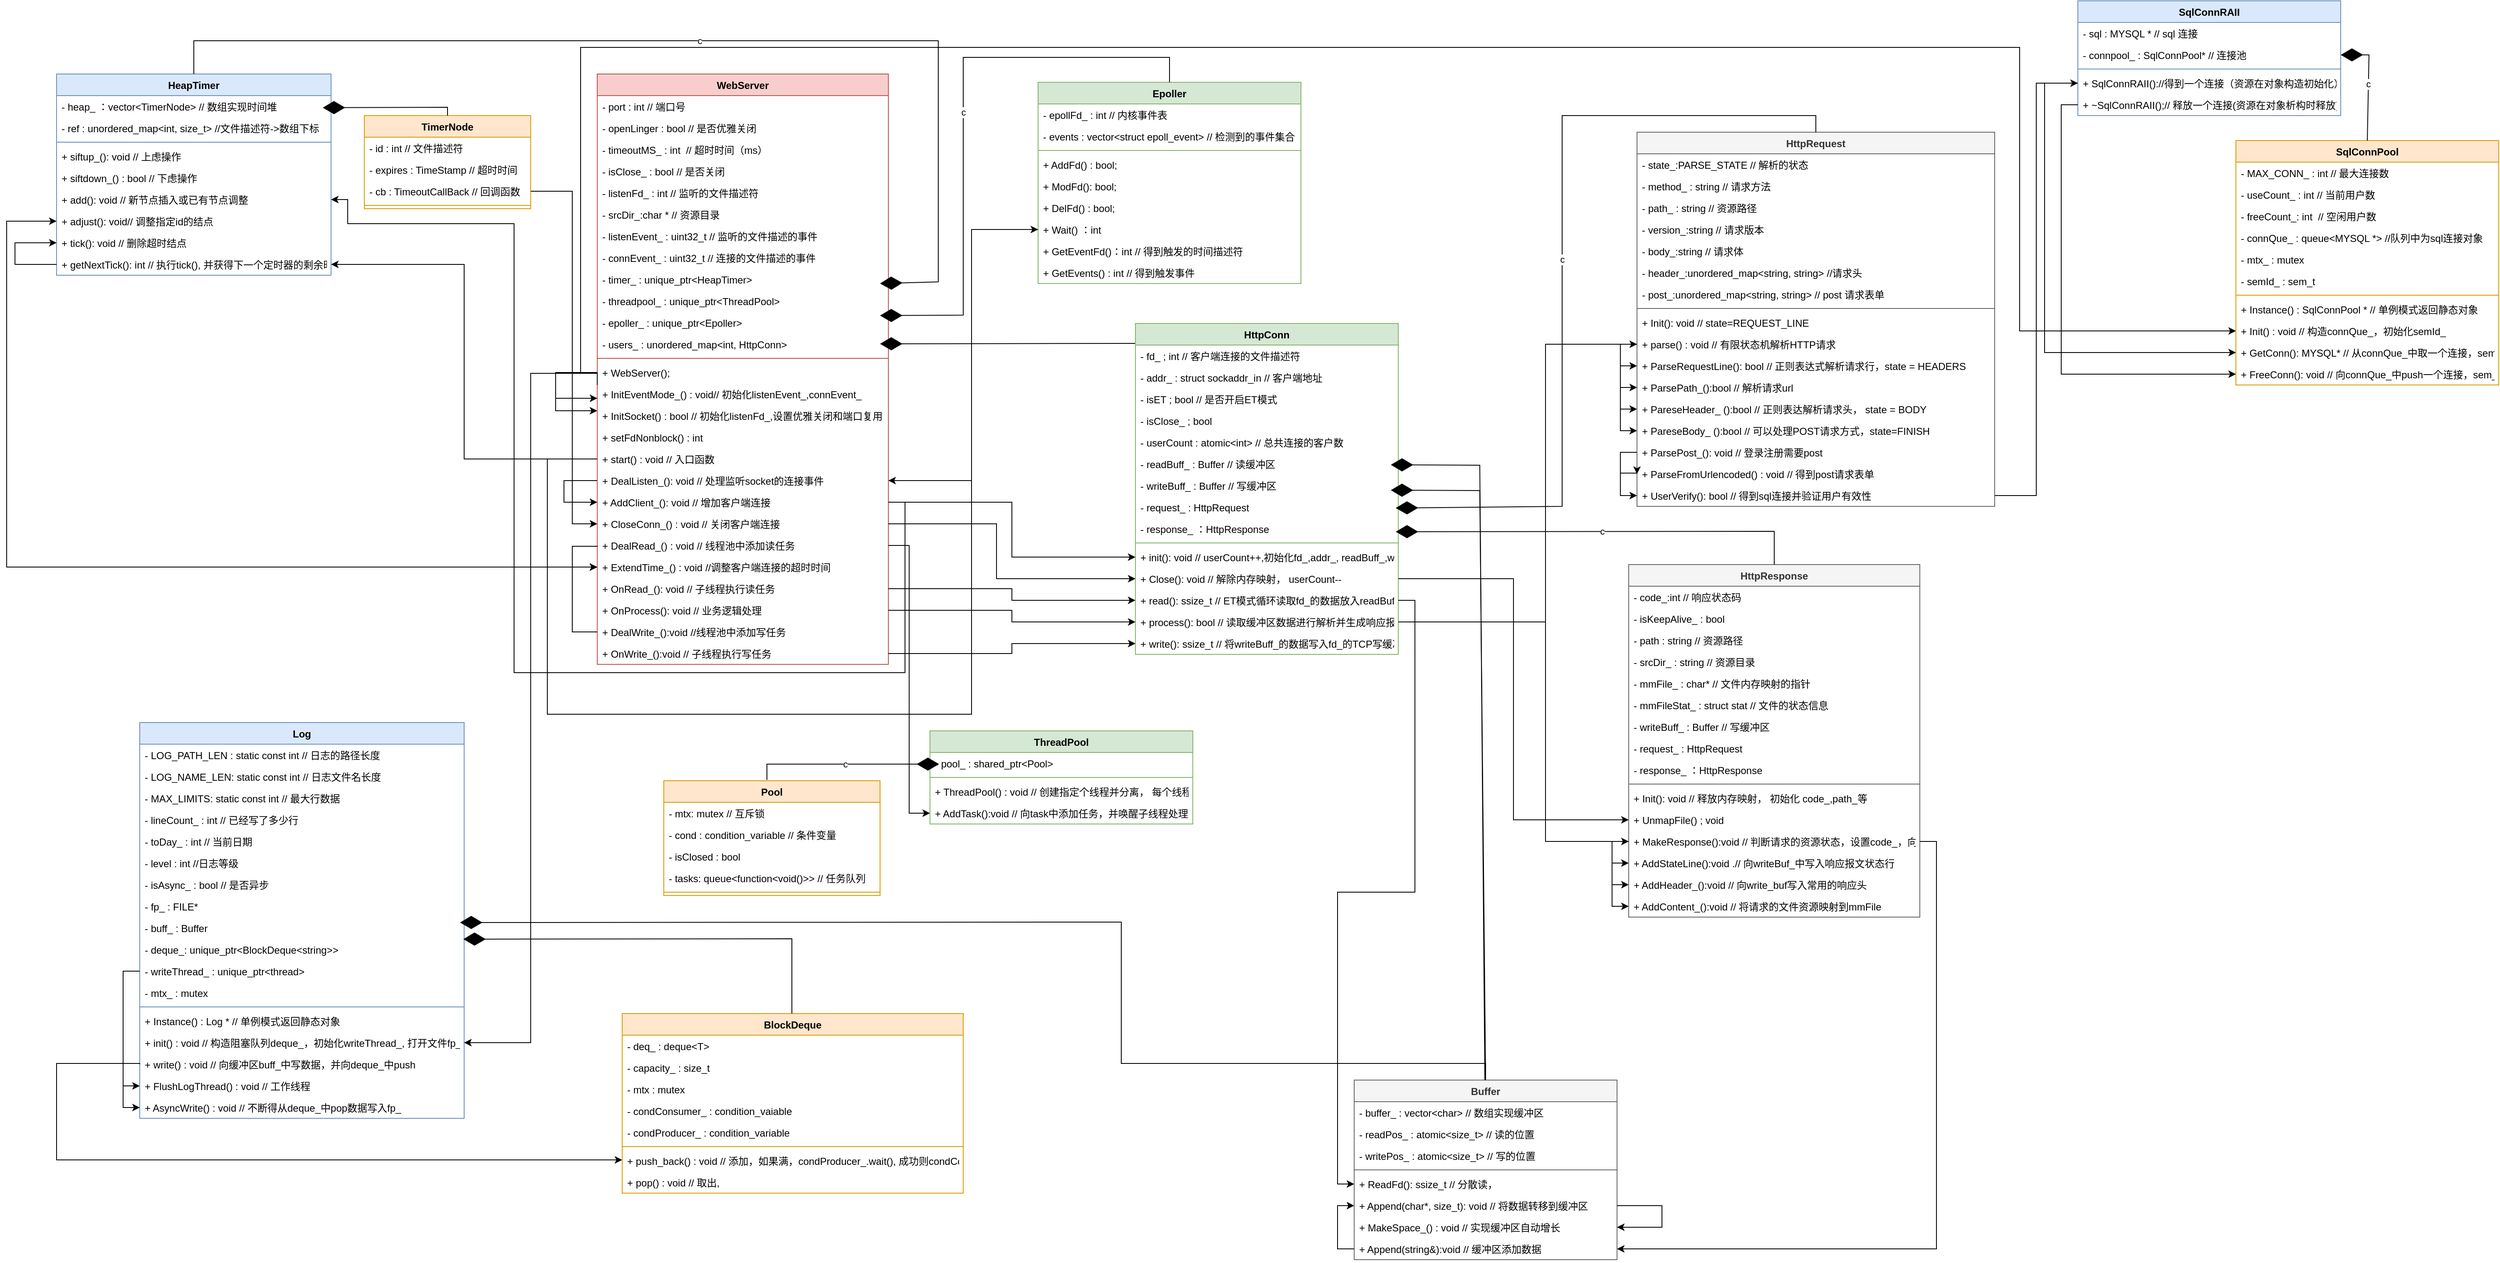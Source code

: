 <mxfile version="20.5.3" type="device"><diagram id="Bmdcn2LKQ1KruheBEMU3" name="第 1 页"><mxGraphModel dx="3321" dy="1354" grid="1" gridSize="10" guides="1" tooltips="1" connect="1" arrows="1" fold="1" page="1" pageScale="1" pageWidth="827" pageHeight="1169" math="0" shadow="0"><root><mxCell id="0"/><mxCell id="1" parent="0"/><mxCell id="WX2CkmXrGBvkGDoawtGm-1" value="WebServer" style="swimlane;fontStyle=1;align=center;verticalAlign=top;childLayout=stackLayout;horizontal=1;startSize=26;horizontalStack=0;resizeParent=1;resizeParentMax=0;resizeLast=0;collapsible=1;marginBottom=0;fillColor=#f8cecc;strokeColor=#b85450;" vertex="1" parent="1"><mxGeometry x="180" y="200" width="350" height="710" as="geometry"><mxRectangle x="170" y="200" width="100" height="30" as="alternateBounds"/></mxGeometry></mxCell><mxCell id="WX2CkmXrGBvkGDoawtGm-2" value="- port : int // 端口号" style="text;strokeColor=none;fillColor=none;align=left;verticalAlign=top;spacingLeft=4;spacingRight=4;overflow=hidden;rotatable=0;points=[[0,0.5],[1,0.5]];portConstraint=eastwest;" vertex="1" parent="WX2CkmXrGBvkGDoawtGm-1"><mxGeometry y="26" width="350" height="26" as="geometry"/></mxCell><mxCell id="WX2CkmXrGBvkGDoawtGm-6" value="- openLinger : bool // 是否优雅关闭" style="text;strokeColor=none;fillColor=none;align=left;verticalAlign=top;spacingLeft=4;spacingRight=4;overflow=hidden;rotatable=0;points=[[0,0.5],[1,0.5]];portConstraint=eastwest;" vertex="1" parent="WX2CkmXrGBvkGDoawtGm-1"><mxGeometry y="52" width="350" height="26" as="geometry"/></mxCell><mxCell id="WX2CkmXrGBvkGDoawtGm-7" value="- timeoutMS_ : int  // 超时时间（ms）" style="text;strokeColor=none;fillColor=none;align=left;verticalAlign=top;spacingLeft=4;spacingRight=4;overflow=hidden;rotatable=0;points=[[0,0.5],[1,0.5]];portConstraint=eastwest;" vertex="1" parent="WX2CkmXrGBvkGDoawtGm-1"><mxGeometry y="78" width="350" height="26" as="geometry"/></mxCell><mxCell id="WX2CkmXrGBvkGDoawtGm-8" value="- isClose_ : bool // 是否关闭" style="text;strokeColor=none;fillColor=none;align=left;verticalAlign=top;spacingLeft=4;spacingRight=4;overflow=hidden;rotatable=0;points=[[0,0.5],[1,0.5]];portConstraint=eastwest;" vertex="1" parent="WX2CkmXrGBvkGDoawtGm-1"><mxGeometry y="104" width="350" height="26" as="geometry"/></mxCell><mxCell id="WX2CkmXrGBvkGDoawtGm-9" value="- listenFd_ : int // 监听的文件描述符" style="text;strokeColor=none;fillColor=none;align=left;verticalAlign=top;spacingLeft=4;spacingRight=4;overflow=hidden;rotatable=0;points=[[0,0.5],[1,0.5]];portConstraint=eastwest;" vertex="1" parent="WX2CkmXrGBvkGDoawtGm-1"><mxGeometry y="130" width="350" height="26" as="geometry"/></mxCell><mxCell id="WX2CkmXrGBvkGDoawtGm-10" value="- srcDir_:char * // 资源目录" style="text;strokeColor=none;fillColor=none;align=left;verticalAlign=top;spacingLeft=4;spacingRight=4;overflow=hidden;rotatable=0;points=[[0,0.5],[1,0.5]];portConstraint=eastwest;" vertex="1" parent="WX2CkmXrGBvkGDoawtGm-1"><mxGeometry y="156" width="350" height="26" as="geometry"/></mxCell><mxCell id="WX2CkmXrGBvkGDoawtGm-11" value="- listenEvent_ : uint32_t // 监听的文件描述的事件" style="text;strokeColor=none;fillColor=none;align=left;verticalAlign=top;spacingLeft=4;spacingRight=4;overflow=hidden;rotatable=0;points=[[0,0.5],[1,0.5]];portConstraint=eastwest;" vertex="1" parent="WX2CkmXrGBvkGDoawtGm-1"><mxGeometry y="182" width="350" height="26" as="geometry"/></mxCell><mxCell id="WX2CkmXrGBvkGDoawtGm-12" value="- connEvent_ : uint32_t // 连接的文件描述的事件" style="text;strokeColor=none;fillColor=none;align=left;verticalAlign=top;spacingLeft=4;spacingRight=4;overflow=hidden;rotatable=0;points=[[0,0.5],[1,0.5]];portConstraint=eastwest;" vertex="1" parent="WX2CkmXrGBvkGDoawtGm-1"><mxGeometry y="208" width="350" height="26" as="geometry"/></mxCell><mxCell id="WX2CkmXrGBvkGDoawtGm-13" value="- timer_ : unique_ptr&lt;HeapTimer&gt;" style="text;strokeColor=none;fillColor=none;align=left;verticalAlign=top;spacingLeft=4;spacingRight=4;overflow=hidden;rotatable=0;points=[[0,0.5],[1,0.5]];portConstraint=eastwest;" vertex="1" parent="WX2CkmXrGBvkGDoawtGm-1"><mxGeometry y="234" width="350" height="26" as="geometry"/></mxCell><mxCell id="WX2CkmXrGBvkGDoawtGm-14" value="- threadpool_ : unique_ptr&lt;ThreadPool&gt;" style="text;strokeColor=none;fillColor=none;align=left;verticalAlign=top;spacingLeft=4;spacingRight=4;overflow=hidden;rotatable=0;points=[[0,0.5],[1,0.5]];portConstraint=eastwest;" vertex="1" parent="WX2CkmXrGBvkGDoawtGm-1"><mxGeometry y="260" width="350" height="26" as="geometry"/></mxCell><mxCell id="WX2CkmXrGBvkGDoawtGm-15" value="- epoller_ : unique_ptr&lt;Epoller&gt;" style="text;strokeColor=none;fillColor=none;align=left;verticalAlign=top;spacingLeft=4;spacingRight=4;overflow=hidden;rotatable=0;points=[[0,0.5],[1,0.5]];portConstraint=eastwest;" vertex="1" parent="WX2CkmXrGBvkGDoawtGm-1"><mxGeometry y="286" width="350" height="26" as="geometry"/></mxCell><mxCell id="WX2CkmXrGBvkGDoawtGm-77" value="" style="endArrow=diamondThin;endFill=1;endSize=24;html=1;rounded=0;exitX=0.003;exitY=-0.077;exitDx=0;exitDy=0;exitPerimeter=0;" edge="1" parent="WX2CkmXrGBvkGDoawtGm-1" source="WX2CkmXrGBvkGDoawtGm-18"><mxGeometry width="160" relative="1" as="geometry"><mxPoint x="180" y="324.5" as="sourcePoint"/><mxPoint x="340" y="324.5" as="targetPoint"/></mxGeometry></mxCell><mxCell id="WX2CkmXrGBvkGDoawtGm-16" value="- users_ : unordered_map&lt;int, HttpConn&gt;" style="text;strokeColor=none;fillColor=none;align=left;verticalAlign=top;spacingLeft=4;spacingRight=4;overflow=hidden;rotatable=0;points=[[0,0.5],[1,0.5]];portConstraint=eastwest;" vertex="1" parent="WX2CkmXrGBvkGDoawtGm-1"><mxGeometry y="312" width="350" height="26" as="geometry"/></mxCell><mxCell id="WX2CkmXrGBvkGDoawtGm-3" value="" style="line;strokeWidth=1;fillColor=none;align=left;verticalAlign=middle;spacingTop=-1;spacingLeft=3;spacingRight=3;rotatable=0;labelPosition=right;points=[];portConstraint=eastwest;strokeColor=inherit;" vertex="1" parent="WX2CkmXrGBvkGDoawtGm-1"><mxGeometry y="338" width="350" height="8" as="geometry"/></mxCell><mxCell id="WX2CkmXrGBvkGDoawtGm-4" value="+ WebServer(); " style="text;strokeColor=none;fillColor=none;align=left;verticalAlign=top;spacingLeft=4;spacingRight=4;overflow=hidden;rotatable=0;points=[[0,0.5],[1,0.5]];portConstraint=eastwest;" vertex="1" parent="WX2CkmXrGBvkGDoawtGm-1"><mxGeometry y="346" width="350" height="26" as="geometry"/></mxCell><mxCell id="WX2CkmXrGBvkGDoawtGm-68" value="+ InitEventMode_() : void// 初始化listenEvent_,connEvent_ " style="text;strokeColor=none;fillColor=none;align=left;verticalAlign=top;spacingLeft=4;spacingRight=4;overflow=hidden;rotatable=0;points=[[0,0.5],[1,0.5]];portConstraint=eastwest;" vertex="1" parent="WX2CkmXrGBvkGDoawtGm-1"><mxGeometry y="372" width="350" height="26" as="geometry"/></mxCell><mxCell id="WX2CkmXrGBvkGDoawtGm-69" value="+ InitSocket() : bool // 初始化listenFd_,设置优雅关闭和端口复用" style="text;strokeColor=none;fillColor=none;align=left;verticalAlign=top;spacingLeft=4;spacingRight=4;overflow=hidden;rotatable=0;points=[[0,0.5],[1,0.5]];portConstraint=eastwest;" vertex="1" parent="WX2CkmXrGBvkGDoawtGm-1"><mxGeometry y="398" width="350" height="26" as="geometry"/></mxCell><mxCell id="WX2CkmXrGBvkGDoawtGm-70" value="+ setFdNonblock() : int " style="text;strokeColor=none;fillColor=none;align=left;verticalAlign=top;spacingLeft=4;spacingRight=4;overflow=hidden;rotatable=0;points=[[0,0.5],[1,0.5]];portConstraint=eastwest;" vertex="1" parent="WX2CkmXrGBvkGDoawtGm-1"><mxGeometry y="424" width="350" height="26" as="geometry"/></mxCell><mxCell id="WX2CkmXrGBvkGDoawtGm-80" style="edgeStyle=orthogonalEdgeStyle;rounded=0;orthogonalLoop=1;jettySize=auto;html=1;exitX=0;exitY=0.5;exitDx=0;exitDy=0;" edge="1" parent="WX2CkmXrGBvkGDoawtGm-1" source="WX2CkmXrGBvkGDoawtGm-4"><mxGeometry relative="1" as="geometry"><mxPoint y="390" as="targetPoint"/><Array as="points"><mxPoint x="-50" y="359"/><mxPoint x="-50" y="390"/></Array></mxGeometry></mxCell><mxCell id="WX2CkmXrGBvkGDoawtGm-169" value="+ start() : void // 入口函数" style="text;strokeColor=none;fillColor=none;align=left;verticalAlign=top;spacingLeft=4;spacingRight=4;overflow=hidden;rotatable=0;points=[[0,0.5],[1,0.5]];portConstraint=eastwest;" vertex="1" parent="WX2CkmXrGBvkGDoawtGm-1"><mxGeometry y="450" width="350" height="26" as="geometry"/></mxCell><mxCell id="WX2CkmXrGBvkGDoawtGm-223" value="+ DealListen_(): void // 处理监听socket的连接事件" style="text;strokeColor=none;fillColor=none;align=left;verticalAlign=top;spacingLeft=4;spacingRight=4;overflow=hidden;rotatable=0;points=[[0,0.5],[1,0.5]];portConstraint=eastwest;" vertex="1" parent="WX2CkmXrGBvkGDoawtGm-1"><mxGeometry y="476" width="350" height="26" as="geometry"/></mxCell><mxCell id="WX2CkmXrGBvkGDoawtGm-225" value="+ AddClient_(): void // 增加客户端连接" style="text;strokeColor=none;fillColor=none;align=left;verticalAlign=top;spacingLeft=4;spacingRight=4;overflow=hidden;rotatable=0;points=[[0,0.5],[1,0.5]];portConstraint=eastwest;" vertex="1" parent="WX2CkmXrGBvkGDoawtGm-1"><mxGeometry y="502" width="350" height="26" as="geometry"/></mxCell><mxCell id="WX2CkmXrGBvkGDoawtGm-227" style="edgeStyle=orthogonalEdgeStyle;rounded=0;orthogonalLoop=1;jettySize=auto;html=1;exitX=0;exitY=0.5;exitDx=0;exitDy=0;entryX=0;entryY=0.5;entryDx=0;entryDy=0;" edge="1" parent="WX2CkmXrGBvkGDoawtGm-1" source="WX2CkmXrGBvkGDoawtGm-223" target="WX2CkmXrGBvkGDoawtGm-225"><mxGeometry relative="1" as="geometry"><mxPoint x="-40" y="520" as="targetPoint"/><Array as="points"><mxPoint x="-40" y="489"/><mxPoint x="-40" y="515"/></Array></mxGeometry></mxCell><mxCell id="WX2CkmXrGBvkGDoawtGm-229" value="+ CloseConn_() : void // 关闭客户端连接" style="text;strokeColor=none;fillColor=none;align=left;verticalAlign=top;spacingLeft=4;spacingRight=4;overflow=hidden;rotatable=0;points=[[0,0.5],[1,0.5]];portConstraint=eastwest;" vertex="1" parent="WX2CkmXrGBvkGDoawtGm-1"><mxGeometry y="528" width="350" height="26" as="geometry"/></mxCell><mxCell id="WX2CkmXrGBvkGDoawtGm-359" style="edgeStyle=orthogonalEdgeStyle;rounded=0;orthogonalLoop=1;jettySize=auto;html=1;exitX=0;exitY=0.5;exitDx=0;exitDy=0;entryX=0;entryY=0.5;entryDx=0;entryDy=0;" edge="1" parent="WX2CkmXrGBvkGDoawtGm-1" source="WX2CkmXrGBvkGDoawtGm-250" target="WX2CkmXrGBvkGDoawtGm-251"><mxGeometry relative="1" as="geometry"><Array as="points"><mxPoint x="-30" y="568"/><mxPoint x="-30" y="593"/></Array></mxGeometry></mxCell><mxCell id="WX2CkmXrGBvkGDoawtGm-250" value="+ DealRead_() : void // 线程池中添加读任务" style="text;strokeColor=none;fillColor=none;align=left;verticalAlign=top;spacingLeft=4;spacingRight=4;overflow=hidden;rotatable=0;points=[[0,0.5],[1,0.5]];portConstraint=eastwest;" vertex="1" parent="WX2CkmXrGBvkGDoawtGm-1"><mxGeometry y="554" width="350" height="26" as="geometry"/></mxCell><mxCell id="WX2CkmXrGBvkGDoawtGm-251" value="+ ExtendTime_() : void //调整客户端连接的超时时间" style="text;strokeColor=none;fillColor=none;align=left;verticalAlign=top;spacingLeft=4;spacingRight=4;overflow=hidden;rotatable=0;points=[[0,0.5],[1,0.5]];portConstraint=eastwest;" vertex="1" parent="WX2CkmXrGBvkGDoawtGm-1"><mxGeometry y="580" width="350" height="26" as="geometry"/></mxCell><mxCell id="WX2CkmXrGBvkGDoawtGm-274" value="+ OnRead_(): void // 子线程执行读任务" style="text;strokeColor=none;fillColor=none;align=left;verticalAlign=top;spacingLeft=4;spacingRight=4;overflow=hidden;rotatable=0;points=[[0,0.5],[1,0.5]];portConstraint=eastwest;" vertex="1" parent="WX2CkmXrGBvkGDoawtGm-1"><mxGeometry y="606" width="350" height="26" as="geometry"/></mxCell><mxCell id="WX2CkmXrGBvkGDoawtGm-298" value="+ OnProcess(): void // 业务逻辑处理" style="text;strokeColor=none;fillColor=none;align=left;verticalAlign=top;spacingLeft=4;spacingRight=4;overflow=hidden;rotatable=0;points=[[0,0.5],[1,0.5]];portConstraint=eastwest;" vertex="1" parent="WX2CkmXrGBvkGDoawtGm-1"><mxGeometry y="632" width="350" height="26" as="geometry"/></mxCell><mxCell id="WX2CkmXrGBvkGDoawtGm-360" style="edgeStyle=orthogonalEdgeStyle;rounded=0;orthogonalLoop=1;jettySize=auto;html=1;exitX=0;exitY=0.5;exitDx=0;exitDy=0;entryX=0;entryY=0.5;entryDx=0;entryDy=0;" edge="1" parent="WX2CkmXrGBvkGDoawtGm-1" source="WX2CkmXrGBvkGDoawtGm-357" target="WX2CkmXrGBvkGDoawtGm-251"><mxGeometry relative="1" as="geometry"><Array as="points"><mxPoint x="-30" y="671"/><mxPoint x="-30" y="593"/></Array></mxGeometry></mxCell><mxCell id="WX2CkmXrGBvkGDoawtGm-357" value="+ DealWrite_():void //线程池中添加写任务" style="text;strokeColor=none;fillColor=none;align=left;verticalAlign=top;spacingLeft=4;spacingRight=4;overflow=hidden;rotatable=0;points=[[0,0.5],[1,0.5]];portConstraint=eastwest;" vertex="1" parent="WX2CkmXrGBvkGDoawtGm-1"><mxGeometry y="658" width="350" height="26" as="geometry"/></mxCell><mxCell id="WX2CkmXrGBvkGDoawtGm-361" value="+ OnWrite_():void // 子线程执行写任务" style="text;strokeColor=none;fillColor=none;align=left;verticalAlign=top;spacingLeft=4;spacingRight=4;overflow=hidden;rotatable=0;points=[[0,0.5],[1,0.5]];portConstraint=eastwest;" vertex="1" parent="WX2CkmXrGBvkGDoawtGm-1"><mxGeometry y="684" width="350" height="26" as="geometry"/></mxCell><mxCell id="WX2CkmXrGBvkGDoawtGm-17" value="HttpConn" style="swimlane;fontStyle=1;align=center;verticalAlign=top;childLayout=stackLayout;horizontal=1;startSize=26;horizontalStack=0;resizeParent=1;resizeParentMax=0;resizeLast=0;collapsible=1;marginBottom=0;fillColor=#d5e8d4;strokeColor=#82b366;" vertex="1" parent="1"><mxGeometry x="827" y="500" width="316" height="398" as="geometry"><mxRectangle x="170" y="200" width="100" height="30" as="alternateBounds"/></mxGeometry></mxCell><mxCell id="WX2CkmXrGBvkGDoawtGm-18" value="- fd_ ; int // 客户端连接的文件描述符" style="text;strokeColor=none;fillColor=none;align=left;verticalAlign=top;spacingLeft=4;spacingRight=4;overflow=hidden;rotatable=0;points=[[0,0.5],[1,0.5]];portConstraint=eastwest;" vertex="1" parent="WX2CkmXrGBvkGDoawtGm-17"><mxGeometry y="26" width="316" height="26" as="geometry"/></mxCell><mxCell id="WX2CkmXrGBvkGDoawtGm-19" value="- addr_ : struct sockaddr_in // 客户端地址" style="text;strokeColor=none;fillColor=none;align=left;verticalAlign=top;spacingLeft=4;spacingRight=4;overflow=hidden;rotatable=0;points=[[0,0.5],[1,0.5]];portConstraint=eastwest;" vertex="1" parent="WX2CkmXrGBvkGDoawtGm-17"><mxGeometry y="52" width="316" height="26" as="geometry"/></mxCell><mxCell id="WX2CkmXrGBvkGDoawtGm-20" value="- isET ; bool // 是否开启ET模式" style="text;strokeColor=none;fillColor=none;align=left;verticalAlign=top;spacingLeft=4;spacingRight=4;overflow=hidden;rotatable=0;points=[[0,0.5],[1,0.5]];portConstraint=eastwest;" vertex="1" parent="WX2CkmXrGBvkGDoawtGm-17"><mxGeometry y="78" width="316" height="26" as="geometry"/></mxCell><mxCell id="WX2CkmXrGBvkGDoawtGm-233" value="- isClose_ ; bool" style="text;strokeColor=none;fillColor=none;align=left;verticalAlign=top;spacingLeft=4;spacingRight=4;overflow=hidden;rotatable=0;points=[[0,0.5],[1,0.5]];portConstraint=eastwest;" vertex="1" parent="WX2CkmXrGBvkGDoawtGm-17"><mxGeometry y="104" width="316" height="26" as="geometry"/></mxCell><mxCell id="WX2CkmXrGBvkGDoawtGm-21" value="- userCount : atomic&lt;int&gt; // 总共连接的客户数" style="text;strokeColor=none;fillColor=none;align=left;verticalAlign=top;spacingLeft=4;spacingRight=4;overflow=hidden;rotatable=0;points=[[0,0.5],[1,0.5]];portConstraint=eastwest;" vertex="1" parent="WX2CkmXrGBvkGDoawtGm-17"><mxGeometry y="130" width="316" height="26" as="geometry"/></mxCell><mxCell id="WX2CkmXrGBvkGDoawtGm-22" value="- readBuff_ : Buffer // 读缓冲区" style="text;strokeColor=none;fillColor=none;align=left;verticalAlign=top;spacingLeft=4;spacingRight=4;overflow=hidden;rotatable=0;points=[[0,0.5],[1,0.5]];portConstraint=eastwest;" vertex="1" parent="WX2CkmXrGBvkGDoawtGm-17"><mxGeometry y="156" width="316" height="26" as="geometry"/></mxCell><mxCell id="WX2CkmXrGBvkGDoawtGm-23" value="- writeBuff_ : Buffer // 写缓冲区" style="text;strokeColor=none;fillColor=none;align=left;verticalAlign=top;spacingLeft=4;spacingRight=4;overflow=hidden;rotatable=0;points=[[0,0.5],[1,0.5]];portConstraint=eastwest;" vertex="1" parent="WX2CkmXrGBvkGDoawtGm-17"><mxGeometry y="182" width="316" height="26" as="geometry"/></mxCell><mxCell id="WX2CkmXrGBvkGDoawtGm-24" value="- request_ : HttpRequest" style="text;strokeColor=none;fillColor=none;align=left;verticalAlign=top;spacingLeft=4;spacingRight=4;overflow=hidden;rotatable=0;points=[[0,0.5],[1,0.5]];portConstraint=eastwest;" vertex="1" parent="WX2CkmXrGBvkGDoawtGm-17"><mxGeometry y="208" width="316" height="26" as="geometry"/></mxCell><mxCell id="WX2CkmXrGBvkGDoawtGm-25" value="- response_ ：HttpResponse" style="text;strokeColor=none;fillColor=none;align=left;verticalAlign=top;spacingLeft=4;spacingRight=4;overflow=hidden;rotatable=0;points=[[0,0.5],[1,0.5]];portConstraint=eastwest;" vertex="1" parent="WX2CkmXrGBvkGDoawtGm-17"><mxGeometry y="234" width="316" height="26" as="geometry"/></mxCell><mxCell id="WX2CkmXrGBvkGDoawtGm-30" value="" style="line;strokeWidth=1;fillColor=none;align=left;verticalAlign=middle;spacingTop=-1;spacingLeft=3;spacingRight=3;rotatable=0;labelPosition=right;points=[];portConstraint=eastwest;strokeColor=inherit;" vertex="1" parent="WX2CkmXrGBvkGDoawtGm-17"><mxGeometry y="260" width="316" height="8" as="geometry"/></mxCell><mxCell id="WX2CkmXrGBvkGDoawtGm-31" value="+ init(): void // userCount++,初始化fd_,addr_, readBuff_,writeBuff_" style="text;strokeColor=none;fillColor=none;align=left;verticalAlign=top;spacingLeft=4;spacingRight=4;overflow=hidden;rotatable=0;points=[[0,0.5],[1,0.5]];portConstraint=eastwest;" vertex="1" parent="WX2CkmXrGBvkGDoawtGm-17"><mxGeometry y="268" width="316" height="26" as="geometry"/></mxCell><mxCell id="WX2CkmXrGBvkGDoawtGm-232" value="+ Close(): void // 解除内存映射， userCount--" style="text;strokeColor=none;fillColor=none;align=left;verticalAlign=top;spacingLeft=4;spacingRight=4;overflow=hidden;rotatable=0;points=[[0,0.5],[1,0.5]];portConstraint=eastwest;" vertex="1" parent="WX2CkmXrGBvkGDoawtGm-17"><mxGeometry y="294" width="316" height="26" as="geometry"/></mxCell><mxCell id="WX2CkmXrGBvkGDoawtGm-275" value="+ read(): ssize_t // ET模式循环读取fd_的数据放入readBuff_" style="text;strokeColor=none;fillColor=none;align=left;verticalAlign=top;spacingLeft=4;spacingRight=4;overflow=hidden;rotatable=0;points=[[0,0.5],[1,0.5]];portConstraint=eastwest;" vertex="1" parent="WX2CkmXrGBvkGDoawtGm-17"><mxGeometry y="320" width="316" height="26" as="geometry"/></mxCell><mxCell id="WX2CkmXrGBvkGDoawtGm-299" value="+ process(): bool // 读取缓冲区数据进行解析并生成响应报文" style="text;strokeColor=none;fillColor=none;align=left;verticalAlign=top;spacingLeft=4;spacingRight=4;overflow=hidden;rotatable=0;points=[[0,0.5],[1,0.5]];portConstraint=eastwest;" vertex="1" parent="WX2CkmXrGBvkGDoawtGm-17"><mxGeometry y="346" width="316" height="26" as="geometry"/></mxCell><mxCell id="WX2CkmXrGBvkGDoawtGm-363" value="+ write(): ssize_t // 将writeBuff_的数据写入fd_的TCP写缓冲区" style="text;strokeColor=none;fillColor=none;align=left;verticalAlign=top;spacingLeft=4;spacingRight=4;overflow=hidden;rotatable=0;points=[[0,0.5],[1,0.5]];portConstraint=eastwest;" vertex="1" parent="WX2CkmXrGBvkGDoawtGm-17"><mxGeometry y="372" width="316" height="26" as="geometry"/></mxCell><mxCell id="WX2CkmXrGBvkGDoawtGm-53" value="SqlConnPool" style="swimlane;fontStyle=1;align=center;verticalAlign=top;childLayout=stackLayout;horizontal=1;startSize=26;horizontalStack=0;resizeParent=1;resizeParentMax=0;resizeLast=0;collapsible=1;marginBottom=0;fillColor=#ffe6cc;strokeColor=#d79b00;" vertex="1" parent="1"><mxGeometry x="2150" y="280" width="316" height="294" as="geometry"><mxRectangle x="170" y="200" width="100" height="30" as="alternateBounds"/></mxGeometry></mxCell><mxCell id="WX2CkmXrGBvkGDoawtGm-54" value="- MAX_CONN_ : int // 最大连接数" style="text;strokeColor=none;fillColor=none;align=left;verticalAlign=top;spacingLeft=4;spacingRight=4;overflow=hidden;rotatable=0;points=[[0,0.5],[1,0.5]];portConstraint=eastwest;" vertex="1" parent="WX2CkmXrGBvkGDoawtGm-53"><mxGeometry y="26" width="316" height="26" as="geometry"/></mxCell><mxCell id="WX2CkmXrGBvkGDoawtGm-55" value="- useCount_ : int // 当前用户数" style="text;strokeColor=none;fillColor=none;align=left;verticalAlign=top;spacingLeft=4;spacingRight=4;overflow=hidden;rotatable=0;points=[[0,0.5],[1,0.5]];portConstraint=eastwest;" vertex="1" parent="WX2CkmXrGBvkGDoawtGm-53"><mxGeometry y="52" width="316" height="26" as="geometry"/></mxCell><mxCell id="WX2CkmXrGBvkGDoawtGm-56" value="- freeCount_: int  // 空闲用户数" style="text;strokeColor=none;fillColor=none;align=left;verticalAlign=top;spacingLeft=4;spacingRight=4;overflow=hidden;rotatable=0;points=[[0,0.5],[1,0.5]];portConstraint=eastwest;" vertex="1" parent="WX2CkmXrGBvkGDoawtGm-53"><mxGeometry y="78" width="316" height="26" as="geometry"/></mxCell><mxCell id="WX2CkmXrGBvkGDoawtGm-63" value="- connQue_ : queue&lt;MYSQL *&gt; //队列中为sql连接对象" style="text;strokeColor=none;fillColor=none;align=left;verticalAlign=top;spacingLeft=4;spacingRight=4;overflow=hidden;rotatable=0;points=[[0,0.5],[1,0.5]];portConstraint=eastwest;" vertex="1" parent="WX2CkmXrGBvkGDoawtGm-53"><mxGeometry y="104" width="316" height="26" as="geometry"/></mxCell><mxCell id="WX2CkmXrGBvkGDoawtGm-64" value="- mtx_ : mutex" style="text;strokeColor=none;fillColor=none;align=left;verticalAlign=top;spacingLeft=4;spacingRight=4;overflow=hidden;rotatable=0;points=[[0,0.5],[1,0.5]];portConstraint=eastwest;" vertex="1" parent="WX2CkmXrGBvkGDoawtGm-53"><mxGeometry y="130" width="316" height="26" as="geometry"/></mxCell><mxCell id="WX2CkmXrGBvkGDoawtGm-65" value="- semId_ : sem_t" style="text;strokeColor=none;fillColor=none;align=left;verticalAlign=top;spacingLeft=4;spacingRight=4;overflow=hidden;rotatable=0;points=[[0,0.5],[1,0.5]];portConstraint=eastwest;" vertex="1" parent="WX2CkmXrGBvkGDoawtGm-53"><mxGeometry y="156" width="316" height="26" as="geometry"/></mxCell><mxCell id="WX2CkmXrGBvkGDoawtGm-66" value="" style="line;strokeWidth=1;fillColor=none;align=left;verticalAlign=middle;spacingTop=-1;spacingLeft=3;spacingRight=3;rotatable=0;labelPosition=right;points=[];portConstraint=eastwest;strokeColor=inherit;" vertex="1" parent="WX2CkmXrGBvkGDoawtGm-53"><mxGeometry y="182" width="316" height="8" as="geometry"/></mxCell><mxCell id="WX2CkmXrGBvkGDoawtGm-67" value="+ Instance() : SqlConnPool * // 单例模式返回静态对象" style="text;strokeColor=none;fillColor=none;align=left;verticalAlign=top;spacingLeft=4;spacingRight=4;overflow=hidden;rotatable=0;points=[[0,0.5],[1,0.5]];portConstraint=eastwest;" vertex="1" parent="WX2CkmXrGBvkGDoawtGm-53"><mxGeometry y="190" width="316" height="26" as="geometry"/></mxCell><mxCell id="WX2CkmXrGBvkGDoawtGm-71" value="+ Init() : void // 构造connQue_，初始化semId_" style="text;strokeColor=none;fillColor=none;align=left;verticalAlign=top;spacingLeft=4;spacingRight=4;overflow=hidden;rotatable=0;points=[[0,0.5],[1,0.5]];portConstraint=eastwest;" vertex="1" parent="WX2CkmXrGBvkGDoawtGm-53"><mxGeometry y="216" width="316" height="26" as="geometry"/></mxCell><mxCell id="WX2CkmXrGBvkGDoawtGm-337" value="+ GetConn(): MYSQL* // 从connQue_中取一个连接，sem_wait(&amp;semId)" style="text;strokeColor=none;fillColor=none;align=left;verticalAlign=top;spacingLeft=4;spacingRight=4;overflow=hidden;rotatable=0;points=[[0,0.5],[1,0.5]];portConstraint=eastwest;" vertex="1" parent="WX2CkmXrGBvkGDoawtGm-53"><mxGeometry y="242" width="316" height="26" as="geometry"/></mxCell><mxCell id="WX2CkmXrGBvkGDoawtGm-338" value="+ FreeConn(): void // 向connQue_中push一个连接，sem_post(&amp;semId_)" style="text;strokeColor=none;fillColor=none;align=left;verticalAlign=top;spacingLeft=4;spacingRight=4;overflow=hidden;rotatable=0;points=[[0,0.5],[1,0.5]];portConstraint=eastwest;" vertex="1" parent="WX2CkmXrGBvkGDoawtGm-53"><mxGeometry y="268" width="316" height="26" as="geometry"/></mxCell><mxCell id="WX2CkmXrGBvkGDoawtGm-81" style="edgeStyle=orthogonalEdgeStyle;rounded=0;orthogonalLoop=1;jettySize=auto;html=1;exitX=0;exitY=0.5;exitDx=0;exitDy=0;" edge="1" parent="1"><mxGeometry relative="1" as="geometry"><mxPoint x="180" y="574" as="sourcePoint"/><mxPoint x="180" y="605" as="targetPoint"/><Array as="points"><mxPoint x="180" y="560"/><mxPoint x="130" y="560"/><mxPoint x="130" y="605"/></Array></mxGeometry></mxCell><mxCell id="WX2CkmXrGBvkGDoawtGm-94" value="Epoller" style="swimlane;fontStyle=1;align=center;verticalAlign=top;childLayout=stackLayout;horizontal=1;startSize=26;horizontalStack=0;resizeParent=1;resizeParentMax=0;resizeLast=0;collapsible=1;marginBottom=0;fillColor=#d5e8d4;strokeColor=#82b366;" vertex="1" parent="1"><mxGeometry x="710" y="210" width="316" height="242" as="geometry"><mxRectangle x="170" y="200" width="100" height="30" as="alternateBounds"/></mxGeometry></mxCell><mxCell id="WX2CkmXrGBvkGDoawtGm-95" value="- epollFd_ : int // 内核事件表" style="text;strokeColor=none;fillColor=none;align=left;verticalAlign=top;spacingLeft=4;spacingRight=4;overflow=hidden;rotatable=0;points=[[0,0.5],[1,0.5]];portConstraint=eastwest;" vertex="1" parent="WX2CkmXrGBvkGDoawtGm-94"><mxGeometry y="26" width="316" height="26" as="geometry"/></mxCell><mxCell id="WX2CkmXrGBvkGDoawtGm-96" value="- events : vector&lt;struct epoll_event&gt; // 检测到的事件集合" style="text;strokeColor=none;fillColor=none;align=left;verticalAlign=top;spacingLeft=4;spacingRight=4;overflow=hidden;rotatable=0;points=[[0,0.5],[1,0.5]];portConstraint=eastwest;" vertex="1" parent="WX2CkmXrGBvkGDoawtGm-94"><mxGeometry y="52" width="316" height="26" as="geometry"/></mxCell><mxCell id="WX2CkmXrGBvkGDoawtGm-101" value="" style="line;strokeWidth=1;fillColor=none;align=left;verticalAlign=middle;spacingTop=-1;spacingLeft=3;spacingRight=3;rotatable=0;labelPosition=right;points=[];portConstraint=eastwest;strokeColor=inherit;" vertex="1" parent="WX2CkmXrGBvkGDoawtGm-94"><mxGeometry y="78" width="316" height="8" as="geometry"/></mxCell><mxCell id="WX2CkmXrGBvkGDoawtGm-102" value="+ AddFd() : bool;" style="text;strokeColor=none;fillColor=none;align=left;verticalAlign=top;spacingLeft=4;spacingRight=4;overflow=hidden;rotatable=0;points=[[0,0.5],[1,0.5]];portConstraint=eastwest;" vertex="1" parent="WX2CkmXrGBvkGDoawtGm-94"><mxGeometry y="86" width="316" height="26" as="geometry"/></mxCell><mxCell id="WX2CkmXrGBvkGDoawtGm-114" value="+ ModFd(): bool;" style="text;strokeColor=none;fillColor=none;align=left;verticalAlign=top;spacingLeft=4;spacingRight=4;overflow=hidden;rotatable=0;points=[[0,0.5],[1,0.5]];portConstraint=eastwest;" vertex="1" parent="WX2CkmXrGBvkGDoawtGm-94"><mxGeometry y="112" width="316" height="26" as="geometry"/></mxCell><mxCell id="WX2CkmXrGBvkGDoawtGm-117" value="+ DelFd() : bool;" style="text;strokeColor=none;fillColor=none;align=left;verticalAlign=top;spacingLeft=4;spacingRight=4;overflow=hidden;rotatable=0;points=[[0,0.5],[1,0.5]];portConstraint=eastwest;" vertex="1" parent="WX2CkmXrGBvkGDoawtGm-94"><mxGeometry y="138" width="316" height="26" as="geometry"/></mxCell><mxCell id="WX2CkmXrGBvkGDoawtGm-116" value="+ Wait() ：int" style="text;strokeColor=none;fillColor=none;align=left;verticalAlign=top;spacingLeft=4;spacingRight=4;overflow=hidden;rotatable=0;points=[[0,0.5],[1,0.5]];portConstraint=eastwest;" vertex="1" parent="WX2CkmXrGBvkGDoawtGm-94"><mxGeometry y="164" width="316" height="26" as="geometry"/></mxCell><mxCell id="WX2CkmXrGBvkGDoawtGm-115" value="+ GetEventFd()：int // 得到触发的时间描述符" style="text;strokeColor=none;fillColor=none;align=left;verticalAlign=top;spacingLeft=4;spacingRight=4;overflow=hidden;rotatable=0;points=[[0,0.5],[1,0.5]];portConstraint=eastwest;" vertex="1" parent="WX2CkmXrGBvkGDoawtGm-94"><mxGeometry y="190" width="316" height="26" as="geometry"/></mxCell><mxCell id="WX2CkmXrGBvkGDoawtGm-118" value="+ GetEvents() : int // 得到触发事件" style="text;strokeColor=none;fillColor=none;align=left;verticalAlign=top;spacingLeft=4;spacingRight=4;overflow=hidden;rotatable=0;points=[[0,0.5],[1,0.5]];portConstraint=eastwest;" vertex="1" parent="WX2CkmXrGBvkGDoawtGm-94"><mxGeometry y="216" width="316" height="26" as="geometry"/></mxCell><mxCell id="WX2CkmXrGBvkGDoawtGm-119" value="c" style="endArrow=diamondThin;endFill=1;endSize=24;html=1;rounded=0;exitX=0.5;exitY=0;exitDx=0;exitDy=0;" edge="1" parent="1" source="WX2CkmXrGBvkGDoawtGm-94"><mxGeometry width="160" relative="1" as="geometry"><mxPoint x="870" y="180" as="sourcePoint"/><mxPoint x="520" y="490.5" as="targetPoint"/><Array as="points"><mxPoint x="868" y="180"/><mxPoint x="620" y="180"/><mxPoint x="620" y="490"/></Array></mxGeometry></mxCell><mxCell id="WX2CkmXrGBvkGDoawtGm-120" value="Log" style="swimlane;fontStyle=1;align=center;verticalAlign=top;childLayout=stackLayout;horizontal=1;startSize=26;horizontalStack=0;resizeParent=1;resizeParentMax=0;resizeLast=0;collapsible=1;marginBottom=0;fillColor=#dae8fc;strokeColor=#6c8ebf;" vertex="1" parent="1"><mxGeometry x="-370" y="980" width="390" height="476" as="geometry"><mxRectangle x="170" y="200" width="100" height="30" as="alternateBounds"/></mxGeometry></mxCell><mxCell id="WX2CkmXrGBvkGDoawtGm-121" value="- LOG_PATH_LEN : static const int // 日志的路径长度" style="text;strokeColor=none;fillColor=none;align=left;verticalAlign=top;spacingLeft=4;spacingRight=4;overflow=hidden;rotatable=0;points=[[0,0.5],[1,0.5]];portConstraint=eastwest;" vertex="1" parent="WX2CkmXrGBvkGDoawtGm-120"><mxGeometry y="26" width="390" height="26" as="geometry"/></mxCell><mxCell id="WX2CkmXrGBvkGDoawtGm-122" value="- LOG_NAME_LEN: static const int // 日志文件名长度" style="text;strokeColor=none;fillColor=none;align=left;verticalAlign=top;spacingLeft=4;spacingRight=4;overflow=hidden;rotatable=0;points=[[0,0.5],[1,0.5]];portConstraint=eastwest;" vertex="1" parent="WX2CkmXrGBvkGDoawtGm-120"><mxGeometry y="52" width="390" height="26" as="geometry"/></mxCell><mxCell id="WX2CkmXrGBvkGDoawtGm-123" value="- MAX_LIMITS: static const int // 最大行数据" style="text;strokeColor=none;fillColor=none;align=left;verticalAlign=top;spacingLeft=4;spacingRight=4;overflow=hidden;rotatable=0;points=[[0,0.5],[1,0.5]];portConstraint=eastwest;" vertex="1" parent="WX2CkmXrGBvkGDoawtGm-120"><mxGeometry y="78" width="390" height="26" as="geometry"/></mxCell><mxCell id="WX2CkmXrGBvkGDoawtGm-124" value="- lineCount_ : int // 已经写了多少行" style="text;strokeColor=none;fillColor=none;align=left;verticalAlign=top;spacingLeft=4;spacingRight=4;overflow=hidden;rotatable=0;points=[[0,0.5],[1,0.5]];portConstraint=eastwest;" vertex="1" parent="WX2CkmXrGBvkGDoawtGm-120"><mxGeometry y="104" width="390" height="26" as="geometry"/></mxCell><mxCell id="WX2CkmXrGBvkGDoawtGm-125" value="- toDay_ : int // 当前日期" style="text;strokeColor=none;fillColor=none;align=left;verticalAlign=top;spacingLeft=4;spacingRight=4;overflow=hidden;rotatable=0;points=[[0,0.5],[1,0.5]];portConstraint=eastwest;" vertex="1" parent="WX2CkmXrGBvkGDoawtGm-120"><mxGeometry y="130" width="390" height="26" as="geometry"/></mxCell><mxCell id="WX2CkmXrGBvkGDoawtGm-126" value="- level : int //日志等级" style="text;strokeColor=none;fillColor=none;align=left;verticalAlign=top;spacingLeft=4;spacingRight=4;overflow=hidden;rotatable=0;points=[[0,0.5],[1,0.5]];portConstraint=eastwest;" vertex="1" parent="WX2CkmXrGBvkGDoawtGm-120"><mxGeometry y="156" width="390" height="26" as="geometry"/></mxCell><mxCell id="WX2CkmXrGBvkGDoawtGm-130" value="- isAsync_ : bool // 是否异步" style="text;strokeColor=none;fillColor=none;align=left;verticalAlign=top;spacingLeft=4;spacingRight=4;overflow=hidden;rotatable=0;points=[[0,0.5],[1,0.5]];portConstraint=eastwest;" vertex="1" parent="WX2CkmXrGBvkGDoawtGm-120"><mxGeometry y="182" width="390" height="26" as="geometry"/></mxCell><mxCell id="WX2CkmXrGBvkGDoawtGm-131" value="- fp_ : FILE* " style="text;strokeColor=none;fillColor=none;align=left;verticalAlign=top;spacingLeft=4;spacingRight=4;overflow=hidden;rotatable=0;points=[[0,0.5],[1,0.5]];portConstraint=eastwest;" vertex="1" parent="WX2CkmXrGBvkGDoawtGm-120"><mxGeometry y="208" width="390" height="26" as="geometry"/></mxCell><mxCell id="WX2CkmXrGBvkGDoawtGm-134" value="- buff_ : Buffer" style="text;strokeColor=none;fillColor=none;align=left;verticalAlign=top;spacingLeft=4;spacingRight=4;overflow=hidden;rotatable=0;points=[[0,0.5],[1,0.5]];portConstraint=eastwest;" vertex="1" parent="WX2CkmXrGBvkGDoawtGm-120"><mxGeometry y="234" width="390" height="26" as="geometry"/></mxCell><mxCell id="WX2CkmXrGBvkGDoawtGm-132" value="- deque_: unique_ptr&lt;BlockDeque&lt;string&gt;&gt;" style="text;strokeColor=none;fillColor=none;align=left;verticalAlign=top;spacingLeft=4;spacingRight=4;overflow=hidden;rotatable=0;points=[[0,0.5],[1,0.5]];portConstraint=eastwest;" vertex="1" parent="WX2CkmXrGBvkGDoawtGm-120"><mxGeometry y="260" width="390" height="26" as="geometry"/></mxCell><mxCell id="WX2CkmXrGBvkGDoawtGm-141" style="edgeStyle=orthogonalEdgeStyle;rounded=0;orthogonalLoop=1;jettySize=auto;html=1;exitX=0;exitY=0.5;exitDx=0;exitDy=0;entryX=0;entryY=0.5;entryDx=0;entryDy=0;" edge="1" parent="WX2CkmXrGBvkGDoawtGm-120" source="WX2CkmXrGBvkGDoawtGm-133" target="WX2CkmXrGBvkGDoawtGm-138"><mxGeometry relative="1" as="geometry"/></mxCell><mxCell id="WX2CkmXrGBvkGDoawtGm-142" style="edgeStyle=orthogonalEdgeStyle;rounded=0;orthogonalLoop=1;jettySize=auto;html=1;exitX=0;exitY=0.5;exitDx=0;exitDy=0;entryX=0;entryY=0.5;entryDx=0;entryDy=0;" edge="1" parent="WX2CkmXrGBvkGDoawtGm-120" source="WX2CkmXrGBvkGDoawtGm-133" target="WX2CkmXrGBvkGDoawtGm-139"><mxGeometry relative="1" as="geometry"/></mxCell><mxCell id="WX2CkmXrGBvkGDoawtGm-133" value="- writeThread_ : unique_ptr&lt;thread&gt;" style="text;strokeColor=none;fillColor=none;align=left;verticalAlign=top;spacingLeft=4;spacingRight=4;overflow=hidden;rotatable=0;points=[[0,0.5],[1,0.5]];portConstraint=eastwest;" vertex="1" parent="WX2CkmXrGBvkGDoawtGm-120"><mxGeometry y="286" width="390" height="26" as="geometry"/></mxCell><mxCell id="WX2CkmXrGBvkGDoawtGm-135" value="- mtx_ : mutex" style="text;strokeColor=none;fillColor=none;align=left;verticalAlign=top;spacingLeft=4;spacingRight=4;overflow=hidden;rotatable=0;points=[[0,0.5],[1,0.5]];portConstraint=eastwest;" vertex="1" parent="WX2CkmXrGBvkGDoawtGm-120"><mxGeometry y="312" width="390" height="26" as="geometry"/></mxCell><mxCell id="WX2CkmXrGBvkGDoawtGm-127" value="" style="line;strokeWidth=1;fillColor=none;align=left;verticalAlign=middle;spacingTop=-1;spacingLeft=3;spacingRight=3;rotatable=0;labelPosition=right;points=[];portConstraint=eastwest;strokeColor=inherit;" vertex="1" parent="WX2CkmXrGBvkGDoawtGm-120"><mxGeometry y="338" width="390" height="8" as="geometry"/></mxCell><mxCell id="WX2CkmXrGBvkGDoawtGm-128" value="+ Instance() : Log * // 单例模式返回静态对象" style="text;strokeColor=none;fillColor=none;align=left;verticalAlign=top;spacingLeft=4;spacingRight=4;overflow=hidden;rotatable=0;points=[[0,0.5],[1,0.5]];portConstraint=eastwest;" vertex="1" parent="WX2CkmXrGBvkGDoawtGm-120"><mxGeometry y="346" width="390" height="26" as="geometry"/></mxCell><mxCell id="WX2CkmXrGBvkGDoawtGm-129" value="+ init() : void // 构造阻塞队列deque_，初始化writeThread_, 打开文件fp_" style="text;strokeColor=none;fillColor=none;align=left;verticalAlign=top;spacingLeft=4;spacingRight=4;overflow=hidden;rotatable=0;points=[[0,0.5],[1,0.5]];portConstraint=eastwest;" vertex="1" parent="WX2CkmXrGBvkGDoawtGm-120"><mxGeometry y="372" width="390" height="26" as="geometry"/></mxCell><mxCell id="WX2CkmXrGBvkGDoawtGm-137" value="+ write() : void // 向缓冲区buff_中写数据，并向deque_中push" style="text;strokeColor=none;fillColor=none;align=left;verticalAlign=top;spacingLeft=4;spacingRight=4;overflow=hidden;rotatable=0;points=[[0,0.5],[1,0.5]];portConstraint=eastwest;" vertex="1" parent="WX2CkmXrGBvkGDoawtGm-120"><mxGeometry y="398" width="390" height="26" as="geometry"/></mxCell><mxCell id="WX2CkmXrGBvkGDoawtGm-138" value="+ FlushLogThread() : void // 工作线程" style="text;strokeColor=none;fillColor=none;align=left;verticalAlign=top;spacingLeft=4;spacingRight=4;overflow=hidden;rotatable=0;points=[[0,0.5],[1,0.5]];portConstraint=eastwest;" vertex="1" parent="WX2CkmXrGBvkGDoawtGm-120"><mxGeometry y="424" width="390" height="26" as="geometry"/></mxCell><mxCell id="WX2CkmXrGBvkGDoawtGm-139" value="+ AsyncWrite() : void // 不断得从deque_中pop数据写入fp_" style="text;strokeColor=none;fillColor=none;align=left;verticalAlign=top;spacingLeft=4;spacingRight=4;overflow=hidden;rotatable=0;points=[[0,0.5],[1,0.5]];portConstraint=eastwest;" vertex="1" parent="WX2CkmXrGBvkGDoawtGm-120"><mxGeometry y="450" width="390" height="26" as="geometry"/></mxCell><mxCell id="WX2CkmXrGBvkGDoawtGm-136" style="edgeStyle=orthogonalEdgeStyle;rounded=0;orthogonalLoop=1;jettySize=auto;html=1;exitX=0;exitY=0.5;exitDx=0;exitDy=0;entryX=1;entryY=0.5;entryDx=0;entryDy=0;" edge="1" parent="1" source="WX2CkmXrGBvkGDoawtGm-4" target="WX2CkmXrGBvkGDoawtGm-129"><mxGeometry relative="1" as="geometry"><Array as="points"><mxPoint x="180" y="560"/><mxPoint x="100" y="560"/><mxPoint x="100" y="1365"/></Array></mxGeometry></mxCell><mxCell id="WX2CkmXrGBvkGDoawtGm-144" value="BlockDeque" style="swimlane;fontStyle=1;align=center;verticalAlign=top;childLayout=stackLayout;horizontal=1;startSize=26;horizontalStack=0;resizeParent=1;resizeParentMax=0;resizeLast=0;collapsible=1;marginBottom=0;fillColor=#ffe6cc;strokeColor=#d79b00;" vertex="1" parent="1"><mxGeometry x="210" y="1330" width="410" height="216" as="geometry"><mxRectangle x="170" y="200" width="100" height="30" as="alternateBounds"/></mxGeometry></mxCell><mxCell id="WX2CkmXrGBvkGDoawtGm-152" value="- deq_ : deque&lt;T&gt; " style="text;strokeColor=none;fillColor=none;align=left;verticalAlign=top;spacingLeft=4;spacingRight=4;overflow=hidden;rotatable=0;points=[[0,0.5],[1,0.5]];portConstraint=eastwest;" vertex="1" parent="WX2CkmXrGBvkGDoawtGm-144"><mxGeometry y="26" width="410" height="26" as="geometry"/></mxCell><mxCell id="WX2CkmXrGBvkGDoawtGm-153" value="- capacity_ : size_t" style="text;strokeColor=none;fillColor=none;align=left;verticalAlign=top;spacingLeft=4;spacingRight=4;overflow=hidden;rotatable=0;points=[[0,0.5],[1,0.5]];portConstraint=eastwest;" vertex="1" parent="WX2CkmXrGBvkGDoawtGm-144"><mxGeometry y="52" width="410" height="26" as="geometry"/></mxCell><mxCell id="WX2CkmXrGBvkGDoawtGm-154" value="- mtx : mutex" style="text;strokeColor=none;fillColor=none;align=left;verticalAlign=top;spacingLeft=4;spacingRight=4;overflow=hidden;rotatable=0;points=[[0,0.5],[1,0.5]];portConstraint=eastwest;" vertex="1" parent="WX2CkmXrGBvkGDoawtGm-144"><mxGeometry y="78" width="410" height="26" as="geometry"/></mxCell><mxCell id="WX2CkmXrGBvkGDoawtGm-157" value="- condConsumer_ : condition_vaiable" style="text;strokeColor=none;fillColor=none;align=left;verticalAlign=top;spacingLeft=4;spacingRight=4;overflow=hidden;rotatable=0;points=[[0,0.5],[1,0.5]];portConstraint=eastwest;" vertex="1" parent="WX2CkmXrGBvkGDoawtGm-144"><mxGeometry y="104" width="410" height="26" as="geometry"/></mxCell><mxCell id="WX2CkmXrGBvkGDoawtGm-158" value="- condProducer_ : condition_variable" style="text;strokeColor=none;fillColor=none;align=left;verticalAlign=top;spacingLeft=4;spacingRight=4;overflow=hidden;rotatable=0;points=[[0,0.5],[1,0.5]];portConstraint=eastwest;" vertex="1" parent="WX2CkmXrGBvkGDoawtGm-144"><mxGeometry y="130" width="410" height="26" as="geometry"/></mxCell><mxCell id="WX2CkmXrGBvkGDoawtGm-159" value="" style="line;strokeWidth=1;fillColor=none;align=left;verticalAlign=middle;spacingTop=-1;spacingLeft=3;spacingRight=3;rotatable=0;labelPosition=right;points=[];portConstraint=eastwest;strokeColor=inherit;" vertex="1" parent="WX2CkmXrGBvkGDoawtGm-144"><mxGeometry y="156" width="410" height="8" as="geometry"/></mxCell><mxCell id="WX2CkmXrGBvkGDoawtGm-160" value="+ push_back() : void // 添加，如果满，condProducer_.wait(), 成功则condConsumer_.notify_one()" style="text;strokeColor=none;fillColor=none;align=left;verticalAlign=top;spacingLeft=4;spacingRight=4;overflow=hidden;rotatable=0;points=[[0,0.5],[1,0.5]];portConstraint=eastwest;" vertex="1" parent="WX2CkmXrGBvkGDoawtGm-144"><mxGeometry y="164" width="410" height="26" as="geometry"/></mxCell><mxCell id="WX2CkmXrGBvkGDoawtGm-164" value="+ pop() : void // 取出," style="text;strokeColor=none;fillColor=none;align=left;verticalAlign=top;spacingLeft=4;spacingRight=4;overflow=hidden;rotatable=0;points=[[0,0.5],[1,0.5]];portConstraint=eastwest;" vertex="1" parent="WX2CkmXrGBvkGDoawtGm-144"><mxGeometry y="190" width="410" height="26" as="geometry"/></mxCell><mxCell id="WX2CkmXrGBvkGDoawtGm-165" value="" style="endArrow=diamondThin;endFill=1;endSize=24;html=1;rounded=0;exitX=0.5;exitY=0;exitDx=0;exitDy=0;" edge="1" parent="1"><mxGeometry width="160" relative="1" as="geometry"><mxPoint x="414" y="1330" as="sourcePoint"/><mxPoint x="19" y="1240.5" as="targetPoint"/><Array as="points"><mxPoint x="414" y="1240"/></Array></mxGeometry></mxCell><mxCell id="WX2CkmXrGBvkGDoawtGm-175" style="edgeStyle=orthogonalEdgeStyle;rounded=0;orthogonalLoop=1;jettySize=auto;html=1;exitX=0;exitY=0.5;exitDx=0;exitDy=0;entryX=0;entryY=0.5;entryDx=0;entryDy=0;" edge="1" parent="1" source="WX2CkmXrGBvkGDoawtGm-137"><mxGeometry relative="1" as="geometry"><mxPoint x="-390" y="1390" as="sourcePoint"/><mxPoint x="210" y="1506" as="targetPoint"/><Array as="points"><mxPoint x="-370" y="1390"/><mxPoint x="-470" y="1390"/><mxPoint x="-470" y="1506"/></Array></mxGeometry></mxCell><mxCell id="WX2CkmXrGBvkGDoawtGm-176" value="HeapTimer" style="swimlane;fontStyle=1;align=center;verticalAlign=top;childLayout=stackLayout;horizontal=1;startSize=26;horizontalStack=0;resizeParent=1;resizeParentMax=0;resizeLast=0;collapsible=1;marginBottom=0;fillColor=#dae8fc;strokeColor=#6c8ebf;" vertex="1" parent="1"><mxGeometry x="-470" y="200" width="330" height="242" as="geometry"><mxRectangle x="170" y="200" width="100" height="30" as="alternateBounds"/></mxGeometry></mxCell><mxCell id="WX2CkmXrGBvkGDoawtGm-177" value="- heap_ ：vector&lt;TimerNode&gt; // 数组实现时间堆" style="text;strokeColor=none;fillColor=none;align=left;verticalAlign=top;spacingLeft=4;spacingRight=4;overflow=hidden;rotatable=0;points=[[0,0.5],[1,0.5]];portConstraint=eastwest;" vertex="1" parent="WX2CkmXrGBvkGDoawtGm-176"><mxGeometry y="26" width="330" height="26" as="geometry"/></mxCell><mxCell id="WX2CkmXrGBvkGDoawtGm-178" value="- ref : unordered_map&lt;int, size_t&gt; //文件描述符-&gt;数组下标" style="text;strokeColor=none;fillColor=none;align=left;verticalAlign=top;spacingLeft=4;spacingRight=4;overflow=hidden;rotatable=0;points=[[0,0.5],[1,0.5]];portConstraint=eastwest;" vertex="1" parent="WX2CkmXrGBvkGDoawtGm-176"><mxGeometry y="52" width="330" height="26" as="geometry"/></mxCell><mxCell id="WX2CkmXrGBvkGDoawtGm-183" value="" style="line;strokeWidth=1;fillColor=none;align=left;verticalAlign=middle;spacingTop=-1;spacingLeft=3;spacingRight=3;rotatable=0;labelPosition=right;points=[];portConstraint=eastwest;strokeColor=inherit;" vertex="1" parent="WX2CkmXrGBvkGDoawtGm-176"><mxGeometry y="78" width="330" height="8" as="geometry"/></mxCell><mxCell id="WX2CkmXrGBvkGDoawtGm-180" value="+ siftup_(): void // 上虑操作" style="text;strokeColor=none;fillColor=none;align=left;verticalAlign=top;spacingLeft=4;spacingRight=4;overflow=hidden;rotatable=0;points=[[0,0.5],[1,0.5]];portConstraint=eastwest;" vertex="1" parent="WX2CkmXrGBvkGDoawtGm-176"><mxGeometry y="86" width="330" height="26" as="geometry"/></mxCell><mxCell id="WX2CkmXrGBvkGDoawtGm-181" value="+ siftdown_() : bool // 下虑操作" style="text;strokeColor=none;fillColor=none;align=left;verticalAlign=top;spacingLeft=4;spacingRight=4;overflow=hidden;rotatable=0;points=[[0,0.5],[1,0.5]];portConstraint=eastwest;" vertex="1" parent="WX2CkmXrGBvkGDoawtGm-176"><mxGeometry y="112" width="330" height="26" as="geometry"/></mxCell><mxCell id="WX2CkmXrGBvkGDoawtGm-182" value="+ add(): void // 新节点插入或已有节点调整" style="text;strokeColor=none;fillColor=none;align=left;verticalAlign=top;spacingLeft=4;spacingRight=4;overflow=hidden;rotatable=0;points=[[0,0.5],[1,0.5]];portConstraint=eastwest;" vertex="1" parent="WX2CkmXrGBvkGDoawtGm-176"><mxGeometry y="138" width="330" height="26" as="geometry"/></mxCell><mxCell id="WX2CkmXrGBvkGDoawtGm-184" value="+ adjust(): void// 调整指定id的结点" style="text;strokeColor=none;fillColor=none;align=left;verticalAlign=top;spacingLeft=4;spacingRight=4;overflow=hidden;rotatable=0;points=[[0,0.5],[1,0.5]];portConstraint=eastwest;" vertex="1" parent="WX2CkmXrGBvkGDoawtGm-176"><mxGeometry y="164" width="330" height="26" as="geometry"/></mxCell><mxCell id="WX2CkmXrGBvkGDoawtGm-185" value="+ tick(): void // 删除超时结点" style="text;strokeColor=none;fillColor=none;align=left;verticalAlign=top;spacingLeft=4;spacingRight=4;overflow=hidden;rotatable=0;points=[[0,0.5],[1,0.5]];portConstraint=eastwest;" vertex="1" parent="WX2CkmXrGBvkGDoawtGm-176"><mxGeometry y="190" width="330" height="26" as="geometry"/></mxCell><mxCell id="WX2CkmXrGBvkGDoawtGm-217" value="+ getNextTick(): int // 执行tick(), 并获得下一个定时器的剩余时间" style="text;strokeColor=none;fillColor=none;align=left;verticalAlign=top;spacingLeft=4;spacingRight=4;overflow=hidden;rotatable=0;points=[[0,0.5],[1,0.5]];portConstraint=eastwest;" vertex="1" parent="WX2CkmXrGBvkGDoawtGm-176"><mxGeometry y="216" width="330" height="26" as="geometry"/></mxCell><mxCell id="WX2CkmXrGBvkGDoawtGm-219" style="edgeStyle=orthogonalEdgeStyle;rounded=0;orthogonalLoop=1;jettySize=auto;html=1;exitX=0;exitY=0.5;exitDx=0;exitDy=0;entryX=0;entryY=0.5;entryDx=0;entryDy=0;" edge="1" parent="WX2CkmXrGBvkGDoawtGm-176" source="WX2CkmXrGBvkGDoawtGm-217" target="WX2CkmXrGBvkGDoawtGm-185"><mxGeometry relative="1" as="geometry"><mxPoint x="-20" y="200" as="targetPoint"/><Array as="points"><mxPoint x="-50" y="229"/><mxPoint x="-50" y="203"/></Array></mxGeometry></mxCell><mxCell id="WX2CkmXrGBvkGDoawtGm-206" value="c" style="endArrow=diamondThin;endFill=1;endSize=24;html=1;rounded=0;exitX=0.5;exitY=0;exitDx=0;exitDy=0;" edge="1" parent="1" source="WX2CkmXrGBvkGDoawtGm-176"><mxGeometry width="160" relative="1" as="geometry"><mxPoint x="-430" y="142" as="sourcePoint"/><mxPoint x="520" y="452" as="targetPoint"/><Array as="points"><mxPoint x="-305" y="160"/><mxPoint x="590" y="160"/><mxPoint x="590" y="450"/></Array></mxGeometry></mxCell><mxCell id="WX2CkmXrGBvkGDoawtGm-207" value="TimerNode" style="swimlane;fontStyle=1;align=center;verticalAlign=top;childLayout=stackLayout;horizontal=1;startSize=26;horizontalStack=0;resizeParent=1;resizeParentMax=0;resizeLast=0;collapsible=1;marginBottom=0;fillColor=#ffe6cc;strokeColor=#d79b00;" vertex="1" parent="1"><mxGeometry x="-100" y="250" width="200" height="112" as="geometry"><mxRectangle x="170" y="200" width="100" height="30" as="alternateBounds"/></mxGeometry></mxCell><mxCell id="WX2CkmXrGBvkGDoawtGm-208" value="- id : int // 文件描述符" style="text;strokeColor=none;fillColor=none;align=left;verticalAlign=top;spacingLeft=4;spacingRight=4;overflow=hidden;rotatable=0;points=[[0,0.5],[1,0.5]];portConstraint=eastwest;" vertex="1" parent="WX2CkmXrGBvkGDoawtGm-207"><mxGeometry y="26" width="200" height="26" as="geometry"/></mxCell><mxCell id="WX2CkmXrGBvkGDoawtGm-209" value="- expires : TimeStamp // 超时时间" style="text;strokeColor=none;fillColor=none;align=left;verticalAlign=top;spacingLeft=4;spacingRight=4;overflow=hidden;rotatable=0;points=[[0,0.5],[1,0.5]];portConstraint=eastwest;" vertex="1" parent="WX2CkmXrGBvkGDoawtGm-207"><mxGeometry y="52" width="200" height="26" as="geometry"/></mxCell><mxCell id="WX2CkmXrGBvkGDoawtGm-210" value="- cb : TimeoutCallBack // 回调函数" style="text;strokeColor=none;fillColor=none;align=left;verticalAlign=top;spacingLeft=4;spacingRight=4;overflow=hidden;rotatable=0;points=[[0,0.5],[1,0.5]];portConstraint=eastwest;" vertex="1" parent="WX2CkmXrGBvkGDoawtGm-207"><mxGeometry y="78" width="200" height="26" as="geometry"/></mxCell><mxCell id="WX2CkmXrGBvkGDoawtGm-213" value="" style="line;strokeWidth=1;fillColor=none;align=left;verticalAlign=middle;spacingTop=-1;spacingLeft=3;spacingRight=3;rotatable=0;labelPosition=right;points=[];portConstraint=eastwest;strokeColor=inherit;" vertex="1" parent="WX2CkmXrGBvkGDoawtGm-207"><mxGeometry y="104" width="200" height="8" as="geometry"/></mxCell><mxCell id="WX2CkmXrGBvkGDoawtGm-216" value="" style="endArrow=diamondThin;endFill=1;endSize=24;html=1;rounded=0;exitX=0.5;exitY=0;exitDx=0;exitDy=0;" edge="1" parent="1" source="WX2CkmXrGBvkGDoawtGm-207"><mxGeometry width="160" relative="1" as="geometry"><mxPoint x="80" y="241" as="sourcePoint"/><mxPoint x="-150" y="240.5" as="targetPoint"/><Array as="points"><mxPoint y="240"/></Array></mxGeometry></mxCell><mxCell id="WX2CkmXrGBvkGDoawtGm-221" style="edgeStyle=orthogonalEdgeStyle;rounded=0;orthogonalLoop=1;jettySize=auto;html=1;exitX=0;exitY=0.5;exitDx=0;exitDy=0;" edge="1" parent="1" source="WX2CkmXrGBvkGDoawtGm-169" target="WX2CkmXrGBvkGDoawtGm-217"><mxGeometry relative="1" as="geometry"/></mxCell><mxCell id="WX2CkmXrGBvkGDoawtGm-222" style="edgeStyle=orthogonalEdgeStyle;rounded=0;orthogonalLoop=1;jettySize=auto;html=1;exitX=0;exitY=0.5;exitDx=0;exitDy=0;entryX=0;entryY=0.5;entryDx=0;entryDy=0;" edge="1" parent="1" source="WX2CkmXrGBvkGDoawtGm-169" target="WX2CkmXrGBvkGDoawtGm-116"><mxGeometry relative="1" as="geometry"><Array as="points"><mxPoint x="120" y="663"/><mxPoint x="120" y="970"/><mxPoint x="630" y="970"/><mxPoint x="630" y="387"/></Array></mxGeometry></mxCell><mxCell id="WX2CkmXrGBvkGDoawtGm-224" style="edgeStyle=orthogonalEdgeStyle;rounded=0;orthogonalLoop=1;jettySize=auto;html=1;exitX=0;exitY=0.5;exitDx=0;exitDy=0;entryX=1;entryY=0.5;entryDx=0;entryDy=0;" edge="1" parent="1" source="WX2CkmXrGBvkGDoawtGm-116" target="WX2CkmXrGBvkGDoawtGm-223"><mxGeometry relative="1" as="geometry"><Array as="points"><mxPoint x="630" y="387"/><mxPoint x="630" y="689"/></Array></mxGeometry></mxCell><mxCell id="WX2CkmXrGBvkGDoawtGm-228" style="edgeStyle=orthogonalEdgeStyle;rounded=0;orthogonalLoop=1;jettySize=auto;html=1;exitX=1;exitY=0.5;exitDx=0;exitDy=0;entryX=1;entryY=0.5;entryDx=0;entryDy=0;" edge="1" parent="1" source="WX2CkmXrGBvkGDoawtGm-225" target="WX2CkmXrGBvkGDoawtGm-182"><mxGeometry relative="1" as="geometry"><Array as="points"><mxPoint x="550" y="715"/><mxPoint x="550" y="920"/><mxPoint x="80" y="920"/><mxPoint x="80" y="380"/><mxPoint x="-120" y="380"/><mxPoint x="-120" y="351"/></Array></mxGeometry></mxCell><mxCell id="WX2CkmXrGBvkGDoawtGm-230" style="edgeStyle=orthogonalEdgeStyle;rounded=0;orthogonalLoop=1;jettySize=auto;html=1;exitX=1;exitY=0.5;exitDx=0;exitDy=0;entryX=0;entryY=0.5;entryDx=0;entryDy=0;" edge="1" parent="1" source="WX2CkmXrGBvkGDoawtGm-210" target="WX2CkmXrGBvkGDoawtGm-229"><mxGeometry relative="1" as="geometry"><Array as="points"><mxPoint x="150" y="341"/><mxPoint x="150" y="741"/></Array></mxGeometry></mxCell><mxCell id="WX2CkmXrGBvkGDoawtGm-231" style="edgeStyle=orthogonalEdgeStyle;rounded=0;orthogonalLoop=1;jettySize=auto;html=1;exitX=1;exitY=0.5;exitDx=0;exitDy=0;entryX=0;entryY=0.5;entryDx=0;entryDy=0;" edge="1" parent="1" source="WX2CkmXrGBvkGDoawtGm-225" target="WX2CkmXrGBvkGDoawtGm-31"><mxGeometry relative="1" as="geometry"/></mxCell><mxCell id="WX2CkmXrGBvkGDoawtGm-234" value="HttpResponse" style="swimlane;fontStyle=1;align=center;verticalAlign=top;childLayout=stackLayout;horizontal=1;startSize=26;horizontalStack=0;resizeParent=1;resizeParentMax=0;resizeLast=0;collapsible=1;marginBottom=0;fillColor=#f5f5f5;strokeColor=#666666;fontColor=#333333;" vertex="1" parent="1"><mxGeometry x="1420" y="790" width="350" height="424" as="geometry"><mxRectangle x="170" y="200" width="100" height="30" as="alternateBounds"/></mxGeometry></mxCell><mxCell id="WX2CkmXrGBvkGDoawtGm-235" value="- code_:int // 响应状态码" style="text;strokeColor=none;fillColor=none;align=left;verticalAlign=top;spacingLeft=4;spacingRight=4;overflow=hidden;rotatable=0;points=[[0,0.5],[1,0.5]];portConstraint=eastwest;" vertex="1" parent="WX2CkmXrGBvkGDoawtGm-234"><mxGeometry y="26" width="350" height="26" as="geometry"/></mxCell><mxCell id="WX2CkmXrGBvkGDoawtGm-236" value="- isKeepAlive_ : bool" style="text;strokeColor=none;fillColor=none;align=left;verticalAlign=top;spacingLeft=4;spacingRight=4;overflow=hidden;rotatable=0;points=[[0,0.5],[1,0.5]];portConstraint=eastwest;" vertex="1" parent="WX2CkmXrGBvkGDoawtGm-234"><mxGeometry y="52" width="350" height="26" as="geometry"/></mxCell><mxCell id="WX2CkmXrGBvkGDoawtGm-237" value="- path : string // 资源路径" style="text;strokeColor=none;fillColor=none;align=left;verticalAlign=top;spacingLeft=4;spacingRight=4;overflow=hidden;rotatable=0;points=[[0,0.5],[1,0.5]];portConstraint=eastwest;" vertex="1" parent="WX2CkmXrGBvkGDoawtGm-234"><mxGeometry y="78" width="350" height="26" as="geometry"/></mxCell><mxCell id="WX2CkmXrGBvkGDoawtGm-238" value="- srcDir_ : string // 资源目录" style="text;strokeColor=none;fillColor=none;align=left;verticalAlign=top;spacingLeft=4;spacingRight=4;overflow=hidden;rotatable=0;points=[[0,0.5],[1,0.5]];portConstraint=eastwest;" vertex="1" parent="WX2CkmXrGBvkGDoawtGm-234"><mxGeometry y="104" width="350" height="26" as="geometry"/></mxCell><mxCell id="WX2CkmXrGBvkGDoawtGm-239" value="- mmFile_ : char* // 文件内存映射的指针" style="text;strokeColor=none;fillColor=none;align=left;verticalAlign=top;spacingLeft=4;spacingRight=4;overflow=hidden;rotatable=0;points=[[0,0.5],[1,0.5]];portConstraint=eastwest;" vertex="1" parent="WX2CkmXrGBvkGDoawtGm-234"><mxGeometry y="130" width="350" height="26" as="geometry"/></mxCell><mxCell id="WX2CkmXrGBvkGDoawtGm-240" value="- mmFileStat_ : struct stat // 文件的状态信息" style="text;strokeColor=none;fillColor=none;align=left;verticalAlign=top;spacingLeft=4;spacingRight=4;overflow=hidden;rotatable=0;points=[[0,0.5],[1,0.5]];portConstraint=eastwest;" vertex="1" parent="WX2CkmXrGBvkGDoawtGm-234"><mxGeometry y="156" width="350" height="26" as="geometry"/></mxCell><mxCell id="WX2CkmXrGBvkGDoawtGm-241" value="- writeBuff_ : Buffer // 写缓冲区" style="text;strokeColor=none;fillColor=none;align=left;verticalAlign=top;spacingLeft=4;spacingRight=4;overflow=hidden;rotatable=0;points=[[0,0.5],[1,0.5]];portConstraint=eastwest;" vertex="1" parent="WX2CkmXrGBvkGDoawtGm-234"><mxGeometry y="182" width="350" height="26" as="geometry"/></mxCell><mxCell id="WX2CkmXrGBvkGDoawtGm-242" value="- request_ : HttpRequest" style="text;strokeColor=none;fillColor=none;align=left;verticalAlign=top;spacingLeft=4;spacingRight=4;overflow=hidden;rotatable=0;points=[[0,0.5],[1,0.5]];portConstraint=eastwest;" vertex="1" parent="WX2CkmXrGBvkGDoawtGm-234"><mxGeometry y="208" width="350" height="26" as="geometry"/></mxCell><mxCell id="WX2CkmXrGBvkGDoawtGm-243" value="- response_ ：HttpResponse" style="text;strokeColor=none;fillColor=none;align=left;verticalAlign=top;spacingLeft=4;spacingRight=4;overflow=hidden;rotatable=0;points=[[0,0.5],[1,0.5]];portConstraint=eastwest;" vertex="1" parent="WX2CkmXrGBvkGDoawtGm-234"><mxGeometry y="234" width="350" height="26" as="geometry"/></mxCell><mxCell id="WX2CkmXrGBvkGDoawtGm-244" value="" style="line;strokeWidth=1;fillColor=none;align=left;verticalAlign=middle;spacingTop=-1;spacingLeft=3;spacingRight=3;rotatable=0;labelPosition=right;points=[];portConstraint=eastwest;strokeColor=inherit;" vertex="1" parent="WX2CkmXrGBvkGDoawtGm-234"><mxGeometry y="260" width="350" height="8" as="geometry"/></mxCell><mxCell id="WX2CkmXrGBvkGDoawtGm-245" value="+ Init(): void // 释放内存映射， 初始化 code_,path_等" style="text;strokeColor=none;fillColor=none;align=left;verticalAlign=top;spacingLeft=4;spacingRight=4;overflow=hidden;rotatable=0;points=[[0,0.5],[1,0.5]];portConstraint=eastwest;" vertex="1" parent="WX2CkmXrGBvkGDoawtGm-234"><mxGeometry y="268" width="350" height="26" as="geometry"/></mxCell><mxCell id="WX2CkmXrGBvkGDoawtGm-246" value="+ UnmapFile() ; void " style="text;strokeColor=none;fillColor=none;align=left;verticalAlign=top;spacingLeft=4;spacingRight=4;overflow=hidden;rotatable=0;points=[[0,0.5],[1,0.5]];portConstraint=eastwest;" vertex="1" parent="WX2CkmXrGBvkGDoawtGm-234"><mxGeometry y="294" width="350" height="26" as="geometry"/></mxCell><mxCell id="WX2CkmXrGBvkGDoawtGm-352" style="edgeStyle=orthogonalEdgeStyle;rounded=0;orthogonalLoop=1;jettySize=auto;html=1;exitX=0;exitY=0.5;exitDx=0;exitDy=0;entryX=0;entryY=0.5;entryDx=0;entryDy=0;" edge="1" parent="WX2CkmXrGBvkGDoawtGm-234" source="WX2CkmXrGBvkGDoawtGm-347" target="WX2CkmXrGBvkGDoawtGm-348"><mxGeometry relative="1" as="geometry"><Array as="points"><mxPoint x="-20" y="333"/><mxPoint x="-20" y="359"/></Array></mxGeometry></mxCell><mxCell id="WX2CkmXrGBvkGDoawtGm-353" style="edgeStyle=orthogonalEdgeStyle;rounded=0;orthogonalLoop=1;jettySize=auto;html=1;exitX=0;exitY=0.5;exitDx=0;exitDy=0;entryX=0;entryY=0.5;entryDx=0;entryDy=0;" edge="1" parent="WX2CkmXrGBvkGDoawtGm-234" source="WX2CkmXrGBvkGDoawtGm-347" target="WX2CkmXrGBvkGDoawtGm-349"><mxGeometry relative="1" as="geometry"/></mxCell><mxCell id="WX2CkmXrGBvkGDoawtGm-354" style="edgeStyle=orthogonalEdgeStyle;rounded=0;orthogonalLoop=1;jettySize=auto;html=1;exitX=0;exitY=0.5;exitDx=0;exitDy=0;entryX=0;entryY=0.5;entryDx=0;entryDy=0;" edge="1" parent="WX2CkmXrGBvkGDoawtGm-234" source="WX2CkmXrGBvkGDoawtGm-347" target="WX2CkmXrGBvkGDoawtGm-350"><mxGeometry relative="1" as="geometry"/></mxCell><mxCell id="WX2CkmXrGBvkGDoawtGm-347" value="+ MakeResponse():void // 判断请求的资源状态，设置code_，向写缓冲区中写入响应报文" style="text;strokeColor=none;fillColor=none;align=left;verticalAlign=top;spacingLeft=4;spacingRight=4;overflow=hidden;rotatable=0;points=[[0,0.5],[1,0.5]];portConstraint=eastwest;" vertex="1" parent="WX2CkmXrGBvkGDoawtGm-234"><mxGeometry y="320" width="350" height="26" as="geometry"/></mxCell><mxCell id="WX2CkmXrGBvkGDoawtGm-348" value="+ AddStateLine():void .// 向writeBuf_中写入响应报文状态行" style="text;strokeColor=none;fillColor=none;align=left;verticalAlign=top;spacingLeft=4;spacingRight=4;overflow=hidden;rotatable=0;points=[[0,0.5],[1,0.5]];portConstraint=eastwest;" vertex="1" parent="WX2CkmXrGBvkGDoawtGm-234"><mxGeometry y="346" width="350" height="26" as="geometry"/></mxCell><mxCell id="WX2CkmXrGBvkGDoawtGm-349" value="+ AddHeader_():void // 向write_buf写入常用的响应头" style="text;strokeColor=none;fillColor=none;align=left;verticalAlign=top;spacingLeft=4;spacingRight=4;overflow=hidden;rotatable=0;points=[[0,0.5],[1,0.5]];portConstraint=eastwest;" vertex="1" parent="WX2CkmXrGBvkGDoawtGm-234"><mxGeometry y="372" width="350" height="26" as="geometry"/></mxCell><mxCell id="WX2CkmXrGBvkGDoawtGm-350" value="+ AddContent_():void // 将请求的文件资源映射到mmFile" style="text;strokeColor=none;fillColor=none;align=left;verticalAlign=top;spacingLeft=4;spacingRight=4;overflow=hidden;rotatable=0;points=[[0,0.5],[1,0.5]];portConstraint=eastwest;" vertex="1" parent="WX2CkmXrGBvkGDoawtGm-234"><mxGeometry y="398" width="350" height="26" as="geometry"/></mxCell><mxCell id="WX2CkmXrGBvkGDoawtGm-247" style="edgeStyle=orthogonalEdgeStyle;rounded=0;orthogonalLoop=1;jettySize=auto;html=1;exitX=1;exitY=0.5;exitDx=0;exitDy=0;" edge="1" parent="1" source="WX2CkmXrGBvkGDoawtGm-232" target="WX2CkmXrGBvkGDoawtGm-246"><mxGeometry relative="1" as="geometry"/></mxCell><mxCell id="WX2CkmXrGBvkGDoawtGm-248" value="c" style="endArrow=diamondThin;endFill=1;endSize=24;html=1;rounded=0;exitX=0.5;exitY=0;exitDx=0;exitDy=0;" edge="1" parent="1" source="WX2CkmXrGBvkGDoawtGm-234"><mxGeometry width="160" relative="1" as="geometry"><mxPoint x="1488" y="470" as="sourcePoint"/><mxPoint x="1140" y="750.5" as="targetPoint"/><Array as="points"><mxPoint x="1595" y="750"/></Array></mxGeometry></mxCell><mxCell id="WX2CkmXrGBvkGDoawtGm-249" style="edgeStyle=orthogonalEdgeStyle;rounded=0;orthogonalLoop=1;jettySize=auto;html=1;exitX=1;exitY=0.5;exitDx=0;exitDy=0;entryX=0;entryY=0.5;entryDx=0;entryDy=0;" edge="1" parent="1" source="WX2CkmXrGBvkGDoawtGm-229" target="WX2CkmXrGBvkGDoawtGm-232"><mxGeometry relative="1" as="geometry"><Array as="points"><mxPoint x="660" y="741"/><mxPoint x="660" y="807"/></Array></mxGeometry></mxCell><mxCell id="WX2CkmXrGBvkGDoawtGm-252" style="edgeStyle=orthogonalEdgeStyle;rounded=0;orthogonalLoop=1;jettySize=auto;html=1;exitX=0;exitY=0.5;exitDx=0;exitDy=0;entryX=0;entryY=0.5;entryDx=0;entryDy=0;" edge="1" parent="1" source="WX2CkmXrGBvkGDoawtGm-251" target="WX2CkmXrGBvkGDoawtGm-184"><mxGeometry relative="1" as="geometry"><Array as="points"><mxPoint x="-530" y="793"/><mxPoint x="-530" y="377"/></Array></mxGeometry></mxCell><mxCell id="WX2CkmXrGBvkGDoawtGm-253" value="ThreadPool" style="swimlane;fontStyle=1;align=center;verticalAlign=top;childLayout=stackLayout;horizontal=1;startSize=26;horizontalStack=0;resizeParent=1;resizeParentMax=0;resizeLast=0;collapsible=1;marginBottom=0;fillColor=#d5e8d4;strokeColor=#82b366;" vertex="1" parent="1"><mxGeometry x="580" y="990" width="316" height="112" as="geometry"><mxRectangle x="170" y="200" width="100" height="30" as="alternateBounds"/></mxGeometry></mxCell><mxCell id="WX2CkmXrGBvkGDoawtGm-262" value="- pool_ : shared_ptr&lt;Pool&gt;" style="text;strokeColor=none;fillColor=none;align=left;verticalAlign=top;spacingLeft=4;spacingRight=4;overflow=hidden;rotatable=0;points=[[0,0.5],[1,0.5]];portConstraint=eastwest;" vertex="1" parent="WX2CkmXrGBvkGDoawtGm-253"><mxGeometry y="26" width="316" height="26" as="geometry"/></mxCell><mxCell id="WX2CkmXrGBvkGDoawtGm-263" value="" style="line;strokeWidth=1;fillColor=none;align=left;verticalAlign=middle;spacingTop=-1;spacingLeft=3;spacingRight=3;rotatable=0;labelPosition=right;points=[];portConstraint=eastwest;strokeColor=inherit;" vertex="1" parent="WX2CkmXrGBvkGDoawtGm-253"><mxGeometry y="52" width="316" height="8" as="geometry"/></mxCell><mxCell id="WX2CkmXrGBvkGDoawtGm-264" value="+ ThreadPool() : void // 创建指定个线程并分离， 每个线程不断得从task中pop任务并执行" style="text;strokeColor=none;fillColor=none;align=left;verticalAlign=top;spacingLeft=4;spacingRight=4;overflow=hidden;rotatable=0;points=[[0,0.5],[1,0.5]];portConstraint=eastwest;" vertex="1" parent="WX2CkmXrGBvkGDoawtGm-253"><mxGeometry y="60" width="316" height="26" as="geometry"/></mxCell><mxCell id="WX2CkmXrGBvkGDoawtGm-265" value="+ AddTask():void // 向task中添加任务，并唤醒子线程处理" style="text;strokeColor=none;fillColor=none;align=left;verticalAlign=top;spacingLeft=4;spacingRight=4;overflow=hidden;rotatable=0;points=[[0,0.5],[1,0.5]];portConstraint=eastwest;" vertex="1" parent="WX2CkmXrGBvkGDoawtGm-253"><mxGeometry y="86" width="316" height="26" as="geometry"/></mxCell><mxCell id="WX2CkmXrGBvkGDoawtGm-266" value="Pool" style="swimlane;fontStyle=1;align=center;verticalAlign=top;childLayout=stackLayout;horizontal=1;startSize=26;horizontalStack=0;resizeParent=1;resizeParentMax=0;resizeLast=0;collapsible=1;marginBottom=0;fillColor=#ffe6cc;strokeColor=#d79b00;" vertex="1" parent="1"><mxGeometry x="260" y="1050" width="260" height="138" as="geometry"><mxRectangle x="170" y="200" width="100" height="30" as="alternateBounds"/></mxGeometry></mxCell><mxCell id="WX2CkmXrGBvkGDoawtGm-267" value="- mtx: mutex // 互斥锁 " style="text;strokeColor=none;fillColor=none;align=left;verticalAlign=top;spacingLeft=4;spacingRight=4;overflow=hidden;rotatable=0;points=[[0,0.5],[1,0.5]];portConstraint=eastwest;" vertex="1" parent="WX2CkmXrGBvkGDoawtGm-266"><mxGeometry y="26" width="260" height="26" as="geometry"/></mxCell><mxCell id="WX2CkmXrGBvkGDoawtGm-268" value="- cond : condition_variable // 条件变量" style="text;strokeColor=none;fillColor=none;align=left;verticalAlign=top;spacingLeft=4;spacingRight=4;overflow=hidden;rotatable=0;points=[[0,0.5],[1,0.5]];portConstraint=eastwest;" vertex="1" parent="WX2CkmXrGBvkGDoawtGm-266"><mxGeometry y="52" width="260" height="26" as="geometry"/></mxCell><mxCell id="WX2CkmXrGBvkGDoawtGm-269" value="- isClosed : bool" style="text;strokeColor=none;fillColor=none;align=left;verticalAlign=top;spacingLeft=4;spacingRight=4;overflow=hidden;rotatable=0;points=[[0,0.5],[1,0.5]];portConstraint=eastwest;" vertex="1" parent="WX2CkmXrGBvkGDoawtGm-266"><mxGeometry y="78" width="260" height="26" as="geometry"/></mxCell><mxCell id="WX2CkmXrGBvkGDoawtGm-271" value="- tasks: queue&lt;function&lt;void()&gt;&gt; // 任务队列" style="text;strokeColor=none;fillColor=none;align=left;verticalAlign=top;spacingLeft=4;spacingRight=4;overflow=hidden;rotatable=0;points=[[0,0.5],[1,0.5]];portConstraint=eastwest;" vertex="1" parent="WX2CkmXrGBvkGDoawtGm-266"><mxGeometry y="104" width="260" height="26" as="geometry"/></mxCell><mxCell id="WX2CkmXrGBvkGDoawtGm-270" value="" style="line;strokeWidth=1;fillColor=none;align=left;verticalAlign=middle;spacingTop=-1;spacingLeft=3;spacingRight=3;rotatable=0;labelPosition=right;points=[];portConstraint=eastwest;strokeColor=inherit;" vertex="1" parent="WX2CkmXrGBvkGDoawtGm-266"><mxGeometry y="130" width="260" height="8" as="geometry"/></mxCell><mxCell id="WX2CkmXrGBvkGDoawtGm-273" style="edgeStyle=orthogonalEdgeStyle;rounded=0;orthogonalLoop=1;jettySize=auto;html=1;exitX=1;exitY=0.5;exitDx=0;exitDy=0;entryX=0;entryY=0.5;entryDx=0;entryDy=0;" edge="1" parent="1" source="WX2CkmXrGBvkGDoawtGm-250" target="WX2CkmXrGBvkGDoawtGm-265"><mxGeometry relative="1" as="geometry"/></mxCell><mxCell id="WX2CkmXrGBvkGDoawtGm-276" style="edgeStyle=orthogonalEdgeStyle;rounded=0;orthogonalLoop=1;jettySize=auto;html=1;exitX=1;exitY=0.5;exitDx=0;exitDy=0;entryX=0;entryY=0.5;entryDx=0;entryDy=0;" edge="1" parent="1" source="WX2CkmXrGBvkGDoawtGm-274" target="WX2CkmXrGBvkGDoawtGm-275"><mxGeometry relative="1" as="geometry"/></mxCell><mxCell id="WX2CkmXrGBvkGDoawtGm-277" value="Buffer" style="swimlane;fontStyle=1;align=center;verticalAlign=top;childLayout=stackLayout;horizontal=1;startSize=26;horizontalStack=0;resizeParent=1;resizeParentMax=0;resizeLast=0;collapsible=1;marginBottom=0;fillColor=#f5f5f5;strokeColor=#666666;fontColor=#333333;" vertex="1" parent="1"><mxGeometry x="1090" y="1410" width="316" height="216" as="geometry"><mxRectangle x="170" y="200" width="100" height="30" as="alternateBounds"/></mxGeometry></mxCell><mxCell id="WX2CkmXrGBvkGDoawtGm-278" value="- buffer_ : vector&lt;char&gt; // 数组实现缓冲区" style="text;strokeColor=none;fillColor=none;align=left;verticalAlign=top;spacingLeft=4;spacingRight=4;overflow=hidden;rotatable=0;points=[[0,0.5],[1,0.5]];portConstraint=eastwest;" vertex="1" parent="WX2CkmXrGBvkGDoawtGm-277"><mxGeometry y="26" width="316" height="26" as="geometry"/></mxCell><mxCell id="WX2CkmXrGBvkGDoawtGm-279" value="- readPos_ : atomic&lt;size_t&gt; // 读的位置" style="text;strokeColor=none;fillColor=none;align=left;verticalAlign=top;spacingLeft=4;spacingRight=4;overflow=hidden;rotatable=0;points=[[0,0.5],[1,0.5]];portConstraint=eastwest;" vertex="1" parent="WX2CkmXrGBvkGDoawtGm-277"><mxGeometry y="52" width="316" height="26" as="geometry"/></mxCell><mxCell id="WX2CkmXrGBvkGDoawtGm-280" value="- writePos_ : atomic&lt;size_t&gt; // 写的位置" style="text;strokeColor=none;fillColor=none;align=left;verticalAlign=top;spacingLeft=4;spacingRight=4;overflow=hidden;rotatable=0;points=[[0,0.5],[1,0.5]];portConstraint=eastwest;" vertex="1" parent="WX2CkmXrGBvkGDoawtGm-277"><mxGeometry y="78" width="316" height="26" as="geometry"/></mxCell><mxCell id="WX2CkmXrGBvkGDoawtGm-287" value="" style="line;strokeWidth=1;fillColor=none;align=left;verticalAlign=middle;spacingTop=-1;spacingLeft=3;spacingRight=3;rotatable=0;labelPosition=right;points=[];portConstraint=eastwest;strokeColor=inherit;" vertex="1" parent="WX2CkmXrGBvkGDoawtGm-277"><mxGeometry y="104" width="316" height="8" as="geometry"/></mxCell><mxCell id="WX2CkmXrGBvkGDoawtGm-284" value="+ ReadFd(): ssize_t // 分散读，" style="text;strokeColor=none;fillColor=none;align=left;verticalAlign=top;spacingLeft=4;spacingRight=4;overflow=hidden;rotatable=0;points=[[0,0.5],[1,0.5]];portConstraint=eastwest;" vertex="1" parent="WX2CkmXrGBvkGDoawtGm-277"><mxGeometry y="112" width="316" height="26" as="geometry"/></mxCell><mxCell id="WX2CkmXrGBvkGDoawtGm-283" value="+ Append(char*, size_t): void // 将数据转移到缓冲区 " style="text;strokeColor=none;fillColor=none;align=left;verticalAlign=top;spacingLeft=4;spacingRight=4;overflow=hidden;rotatable=0;points=[[0,0.5],[1,0.5]];portConstraint=eastwest;" vertex="1" parent="WX2CkmXrGBvkGDoawtGm-277"><mxGeometry y="138" width="316" height="26" as="geometry"/></mxCell><mxCell id="WX2CkmXrGBvkGDoawtGm-282" value="+ MakeSpace_() : void // 实现缓冲区自动增长" style="text;strokeColor=none;fillColor=none;align=left;verticalAlign=top;spacingLeft=4;spacingRight=4;overflow=hidden;rotatable=0;points=[[0,0.5],[1,0.5]];portConstraint=eastwest;" vertex="1" parent="WX2CkmXrGBvkGDoawtGm-277"><mxGeometry y="164" width="316" height="26" as="geometry"/></mxCell><mxCell id="WX2CkmXrGBvkGDoawtGm-355" style="edgeStyle=orthogonalEdgeStyle;rounded=0;orthogonalLoop=1;jettySize=auto;html=1;exitX=0;exitY=0.5;exitDx=0;exitDy=0;entryX=0;entryY=0.5;entryDx=0;entryDy=0;" edge="1" parent="WX2CkmXrGBvkGDoawtGm-277" source="WX2CkmXrGBvkGDoawtGm-285" target="WX2CkmXrGBvkGDoawtGm-283"><mxGeometry relative="1" as="geometry"/></mxCell><mxCell id="WX2CkmXrGBvkGDoawtGm-285" value="+ Append(string&amp;):void // 缓冲区添加数据" style="text;strokeColor=none;fillColor=none;align=left;verticalAlign=top;spacingLeft=4;spacingRight=4;overflow=hidden;rotatable=0;points=[[0,0.5],[1,0.5]];portConstraint=eastwest;" vertex="1" parent="WX2CkmXrGBvkGDoawtGm-277"><mxGeometry y="190" width="316" height="26" as="geometry"/></mxCell><mxCell id="WX2CkmXrGBvkGDoawtGm-296" style="edgeStyle=orthogonalEdgeStyle;rounded=0;orthogonalLoop=1;jettySize=auto;html=1;exitX=1;exitY=0.5;exitDx=0;exitDy=0;entryX=1;entryY=0.5;entryDx=0;entryDy=0;" edge="1" parent="WX2CkmXrGBvkGDoawtGm-277" source="WX2CkmXrGBvkGDoawtGm-283" target="WX2CkmXrGBvkGDoawtGm-282"><mxGeometry relative="1" as="geometry"><mxPoint x="336" y="180" as="targetPoint"/><Array as="points"><mxPoint x="370" y="151"/><mxPoint x="370" y="177"/></Array></mxGeometry></mxCell><mxCell id="WX2CkmXrGBvkGDoawtGm-290" value="" style="endArrow=diamondThin;endFill=1;endSize=24;html=1;rounded=0;exitX=0.5;exitY=0;exitDx=0;exitDy=0;" edge="1" parent="1" source="WX2CkmXrGBvkGDoawtGm-277"><mxGeometry width="160" relative="1" as="geometry"><mxPoint x="817" y="1530" as="sourcePoint"/><mxPoint x="15" y="1220.5" as="targetPoint"/><Array as="points"><mxPoint x="1248" y="1390"/><mxPoint x="810" y="1390"/><mxPoint x="810" y="1220"/></Array></mxGeometry></mxCell><mxCell id="WX2CkmXrGBvkGDoawtGm-291" value="" style="endArrow=diamondThin;endFill=1;endSize=24;html=1;rounded=0;exitX=0.5;exitY=0;exitDx=0;exitDy=0;" edge="1" parent="1" source="WX2CkmXrGBvkGDoawtGm-277"><mxGeometry width="160" relative="1" as="geometry"><mxPoint x="1230" y="1440" as="sourcePoint"/><mxPoint x="1134" y="700.5" as="targetPoint"/><Array as="points"><mxPoint x="1241" y="701"/></Array></mxGeometry></mxCell><mxCell id="WX2CkmXrGBvkGDoawtGm-292" value="" style="endArrow=diamondThin;endFill=1;endSize=24;html=1;rounded=0;" edge="1" parent="1" source="WX2CkmXrGBvkGDoawtGm-277"><mxGeometry width="160" relative="1" as="geometry"><mxPoint x="1241" y="1379.5" as="sourcePoint"/><mxPoint x="1134" y="670" as="targetPoint"/><Array as="points"><mxPoint x="1241" y="670.5"/></Array></mxGeometry></mxCell><mxCell id="WX2CkmXrGBvkGDoawtGm-293" value="c" style="endArrow=diamondThin;endFill=1;endSize=24;html=1;rounded=0;exitX=0.477;exitY=-0.007;exitDx=0;exitDy=0;entryX=1;entryY=0.5;entryDx=0;entryDy=0;exitPerimeter=0;" edge="1" parent="1" source="WX2CkmXrGBvkGDoawtGm-266"><mxGeometry width="160" relative="1" as="geometry"><mxPoint x="50" y="1031" as="sourcePoint"/><mxPoint x="591" y="1030" as="targetPoint"/><Array as="points"><mxPoint x="384" y="1030"/></Array></mxGeometry></mxCell><mxCell id="WX2CkmXrGBvkGDoawtGm-294" style="edgeStyle=orthogonalEdgeStyle;rounded=0;orthogonalLoop=1;jettySize=auto;html=1;exitX=1;exitY=0.5;exitDx=0;exitDy=0;entryX=0;entryY=0.5;entryDx=0;entryDy=0;" edge="1" parent="1" source="WX2CkmXrGBvkGDoawtGm-275" target="WX2CkmXrGBvkGDoawtGm-284"><mxGeometry relative="1" as="geometry"/></mxCell><mxCell id="WX2CkmXrGBvkGDoawtGm-300" value="HttpRequest" style="swimlane;fontStyle=1;align=center;verticalAlign=top;childLayout=stackLayout;horizontal=1;startSize=26;horizontalStack=0;resizeParent=1;resizeParentMax=0;resizeLast=0;collapsible=1;marginBottom=0;fillColor=#f5f5f5;strokeColor=#666666;fontColor=#333333;" vertex="1" parent="1"><mxGeometry x="1430" y="270" width="430" height="450" as="geometry"><mxRectangle x="170" y="200" width="100" height="30" as="alternateBounds"/></mxGeometry></mxCell><mxCell id="WX2CkmXrGBvkGDoawtGm-301" value="- state_:PARSE_STATE // 解析的状态" style="text;strokeColor=none;fillColor=none;align=left;verticalAlign=top;spacingLeft=4;spacingRight=4;overflow=hidden;rotatable=0;points=[[0,0.5],[1,0.5]];portConstraint=eastwest;" vertex="1" parent="WX2CkmXrGBvkGDoawtGm-300"><mxGeometry y="26" width="430" height="26" as="geometry"/></mxCell><mxCell id="WX2CkmXrGBvkGDoawtGm-302" value="- method_ : string // 请求方法" style="text;strokeColor=none;fillColor=none;align=left;verticalAlign=top;spacingLeft=4;spacingRight=4;overflow=hidden;rotatable=0;points=[[0,0.5],[1,0.5]];portConstraint=eastwest;" vertex="1" parent="WX2CkmXrGBvkGDoawtGm-300"><mxGeometry y="52" width="430" height="26" as="geometry"/></mxCell><mxCell id="WX2CkmXrGBvkGDoawtGm-303" value="- path_ : string // 资源路径" style="text;strokeColor=none;fillColor=none;align=left;verticalAlign=top;spacingLeft=4;spacingRight=4;overflow=hidden;rotatable=0;points=[[0,0.5],[1,0.5]];portConstraint=eastwest;" vertex="1" parent="WX2CkmXrGBvkGDoawtGm-300"><mxGeometry y="78" width="430" height="26" as="geometry"/></mxCell><mxCell id="WX2CkmXrGBvkGDoawtGm-304" value="- version_:string // 请求版本" style="text;strokeColor=none;fillColor=none;align=left;verticalAlign=top;spacingLeft=4;spacingRight=4;overflow=hidden;rotatable=0;points=[[0,0.5],[1,0.5]];portConstraint=eastwest;" vertex="1" parent="WX2CkmXrGBvkGDoawtGm-300"><mxGeometry y="104" width="430" height="26" as="geometry"/></mxCell><mxCell id="WX2CkmXrGBvkGDoawtGm-305" value="- body_:string // 请求体" style="text;strokeColor=none;fillColor=none;align=left;verticalAlign=top;spacingLeft=4;spacingRight=4;overflow=hidden;rotatable=0;points=[[0,0.5],[1,0.5]];portConstraint=eastwest;" vertex="1" parent="WX2CkmXrGBvkGDoawtGm-300"><mxGeometry y="130" width="430" height="26" as="geometry"/></mxCell><mxCell id="WX2CkmXrGBvkGDoawtGm-306" value="- header_:unordered_map&lt;string, string&gt; //请求头" style="text;strokeColor=none;fillColor=none;align=left;verticalAlign=top;spacingLeft=4;spacingRight=4;overflow=hidden;rotatable=0;points=[[0,0.5],[1,0.5]];portConstraint=eastwest;" vertex="1" parent="WX2CkmXrGBvkGDoawtGm-300"><mxGeometry y="156" width="430" height="26" as="geometry"/></mxCell><mxCell id="WX2CkmXrGBvkGDoawtGm-307" value="- post_:unordered_map&lt;string, string&gt; // post 请求表单" style="text;strokeColor=none;fillColor=none;align=left;verticalAlign=top;spacingLeft=4;spacingRight=4;overflow=hidden;rotatable=0;points=[[0,0.5],[1,0.5]];portConstraint=eastwest;" vertex="1" parent="WX2CkmXrGBvkGDoawtGm-300"><mxGeometry y="182" width="430" height="26" as="geometry"/></mxCell><mxCell id="WX2CkmXrGBvkGDoawtGm-310" value="" style="line;strokeWidth=1;fillColor=none;align=left;verticalAlign=middle;spacingTop=-1;spacingLeft=3;spacingRight=3;rotatable=0;labelPosition=right;points=[];portConstraint=eastwest;strokeColor=inherit;" vertex="1" parent="WX2CkmXrGBvkGDoawtGm-300"><mxGeometry y="208" width="430" height="8" as="geometry"/></mxCell><mxCell id="WX2CkmXrGBvkGDoawtGm-311" value="+ Init(): void // state=REQUEST_LINE" style="text;strokeColor=none;fillColor=none;align=left;verticalAlign=top;spacingLeft=4;spacingRight=4;overflow=hidden;rotatable=0;points=[[0,0.5],[1,0.5]];portConstraint=eastwest;" vertex="1" parent="WX2CkmXrGBvkGDoawtGm-300"><mxGeometry y="216" width="430" height="26" as="geometry"/></mxCell><mxCell id="WX2CkmXrGBvkGDoawtGm-343" style="edgeStyle=orthogonalEdgeStyle;rounded=0;orthogonalLoop=1;jettySize=auto;html=1;exitX=0;exitY=0.5;exitDx=0;exitDy=0;entryX=0;entryY=0.5;entryDx=0;entryDy=0;" edge="1" parent="WX2CkmXrGBvkGDoawtGm-300" source="WX2CkmXrGBvkGDoawtGm-312" target="WX2CkmXrGBvkGDoawtGm-314"><mxGeometry relative="1" as="geometry"><Array as="points"><mxPoint x="-20" y="255"/><mxPoint x="-20" y="281"/></Array></mxGeometry></mxCell><mxCell id="WX2CkmXrGBvkGDoawtGm-344" style="edgeStyle=orthogonalEdgeStyle;rounded=0;orthogonalLoop=1;jettySize=auto;html=1;exitX=0;exitY=0.5;exitDx=0;exitDy=0;entryX=0;entryY=0.5;entryDx=0;entryDy=0;" edge="1" parent="WX2CkmXrGBvkGDoawtGm-300" source="WX2CkmXrGBvkGDoawtGm-312" target="WX2CkmXrGBvkGDoawtGm-315"><mxGeometry relative="1" as="geometry"/></mxCell><mxCell id="WX2CkmXrGBvkGDoawtGm-345" style="edgeStyle=orthogonalEdgeStyle;rounded=0;orthogonalLoop=1;jettySize=auto;html=1;exitX=0;exitY=0.5;exitDx=0;exitDy=0;entryX=0;entryY=0.5;entryDx=0;entryDy=0;" edge="1" parent="WX2CkmXrGBvkGDoawtGm-300" source="WX2CkmXrGBvkGDoawtGm-312" target="WX2CkmXrGBvkGDoawtGm-316"><mxGeometry relative="1" as="geometry"/></mxCell><mxCell id="WX2CkmXrGBvkGDoawtGm-346" style="edgeStyle=orthogonalEdgeStyle;rounded=0;orthogonalLoop=1;jettySize=auto;html=1;exitX=0;exitY=0.5;exitDx=0;exitDy=0;entryX=0;entryY=0.5;entryDx=0;entryDy=0;" edge="1" parent="WX2CkmXrGBvkGDoawtGm-300" source="WX2CkmXrGBvkGDoawtGm-312" target="WX2CkmXrGBvkGDoawtGm-317"><mxGeometry relative="1" as="geometry"/></mxCell><mxCell id="WX2CkmXrGBvkGDoawtGm-312" value="+ parse() : void // 有限状态机解析HTTP请求" style="text;strokeColor=none;fillColor=none;align=left;verticalAlign=top;spacingLeft=4;spacingRight=4;overflow=hidden;rotatable=0;points=[[0,0.5],[1,0.5]];portConstraint=eastwest;" vertex="1" parent="WX2CkmXrGBvkGDoawtGm-300"><mxGeometry y="242" width="430" height="26" as="geometry"/></mxCell><mxCell id="WX2CkmXrGBvkGDoawtGm-314" value="+ ParseRequestLine(): bool // 正则表达式解析请求行，state = HEADERS" style="text;strokeColor=none;fillColor=none;align=left;verticalAlign=top;spacingLeft=4;spacingRight=4;overflow=hidden;rotatable=0;points=[[0,0.5],[1,0.5]];portConstraint=eastwest;" vertex="1" parent="WX2CkmXrGBvkGDoawtGm-300"><mxGeometry y="268" width="430" height="26" as="geometry"/></mxCell><mxCell id="WX2CkmXrGBvkGDoawtGm-315" value="+ ParsePath_():bool // 解析请求url" style="text;strokeColor=none;fillColor=none;align=left;verticalAlign=top;spacingLeft=4;spacingRight=4;overflow=hidden;rotatable=0;points=[[0,0.5],[1,0.5]];portConstraint=eastwest;" vertex="1" parent="WX2CkmXrGBvkGDoawtGm-300"><mxGeometry y="294" width="430" height="26" as="geometry"/></mxCell><mxCell id="WX2CkmXrGBvkGDoawtGm-316" value="+ PareseHeader_ ():bool // 正则表达解析请求头， state = BODY" style="text;strokeColor=none;fillColor=none;align=left;verticalAlign=top;spacingLeft=4;spacingRight=4;overflow=hidden;rotatable=0;points=[[0,0.5],[1,0.5]];portConstraint=eastwest;" vertex="1" parent="WX2CkmXrGBvkGDoawtGm-300"><mxGeometry y="320" width="430" height="26" as="geometry"/></mxCell><mxCell id="WX2CkmXrGBvkGDoawtGm-317" value="+ PareseBody_ ():bool // 可以处理POST请求方式，state=FINISH" style="text;strokeColor=none;fillColor=none;align=left;verticalAlign=top;spacingLeft=4;spacingRight=4;overflow=hidden;rotatable=0;points=[[0,0.5],[1,0.5]];portConstraint=eastwest;" vertex="1" parent="WX2CkmXrGBvkGDoawtGm-300"><mxGeometry y="346" width="430" height="26" as="geometry"/></mxCell><mxCell id="WX2CkmXrGBvkGDoawtGm-323" style="edgeStyle=orthogonalEdgeStyle;rounded=0;orthogonalLoop=1;jettySize=auto;html=1;exitX=0;exitY=0.5;exitDx=0;exitDy=0;entryX=0;entryY=0.5;entryDx=0;entryDy=0;" edge="1" parent="WX2CkmXrGBvkGDoawtGm-300" source="WX2CkmXrGBvkGDoawtGm-318" target="WX2CkmXrGBvkGDoawtGm-319"><mxGeometry relative="1" as="geometry"><Array as="points"><mxPoint x="-20" y="385"/><mxPoint x="-20" y="410"/></Array></mxGeometry></mxCell><mxCell id="WX2CkmXrGBvkGDoawtGm-324" style="edgeStyle=orthogonalEdgeStyle;rounded=0;orthogonalLoop=1;jettySize=auto;html=1;exitX=0;exitY=0.5;exitDx=0;exitDy=0;entryX=0;entryY=0.5;entryDx=0;entryDy=0;" edge="1" parent="WX2CkmXrGBvkGDoawtGm-300" source="WX2CkmXrGBvkGDoawtGm-318" target="WX2CkmXrGBvkGDoawtGm-320"><mxGeometry relative="1" as="geometry"/></mxCell><mxCell id="WX2CkmXrGBvkGDoawtGm-318" value="+ ParsePost_(): void // 登录注册需要post" style="text;strokeColor=none;fillColor=none;align=left;verticalAlign=top;spacingLeft=4;spacingRight=4;overflow=hidden;rotatable=0;points=[[0,0.5],[1,0.5]];portConstraint=eastwest;" vertex="1" parent="WX2CkmXrGBvkGDoawtGm-300"><mxGeometry y="372" width="430" height="26" as="geometry"/></mxCell><mxCell id="WX2CkmXrGBvkGDoawtGm-319" value="+ ParseFromUrlencoded() : void // 得到post请求表单" style="text;strokeColor=none;fillColor=none;align=left;verticalAlign=top;spacingLeft=4;spacingRight=4;overflow=hidden;rotatable=0;points=[[0,0.5],[1,0.5]];portConstraint=eastwest;" vertex="1" parent="WX2CkmXrGBvkGDoawtGm-300"><mxGeometry y="398" width="430" height="26" as="geometry"/></mxCell><mxCell id="WX2CkmXrGBvkGDoawtGm-320" value="+ UserVerify(): bool // 得到sql连接并验证用户有效性" style="text;strokeColor=none;fillColor=none;align=left;verticalAlign=top;spacingLeft=4;spacingRight=4;overflow=hidden;rotatable=0;points=[[0,0.5],[1,0.5]];portConstraint=eastwest;" vertex="1" parent="WX2CkmXrGBvkGDoawtGm-300"><mxGeometry y="424" width="430" height="26" as="geometry"/></mxCell><mxCell id="WX2CkmXrGBvkGDoawtGm-313" value="c" style="endArrow=diamondThin;endFill=1;endSize=24;html=1;rounded=0;exitX=0.5;exitY=0;exitDx=0;exitDy=0;" edge="1" parent="1" source="WX2CkmXrGBvkGDoawtGm-300"><mxGeometry width="160" relative="1" as="geometry"><mxPoint x="1588" y="771.5" as="sourcePoint"/><mxPoint x="1140" y="722" as="targetPoint"/><Array as="points"><mxPoint x="1645" y="250"/><mxPoint x="1340" y="250"/><mxPoint x="1340" y="720"/></Array></mxGeometry></mxCell><mxCell id="WX2CkmXrGBvkGDoawtGm-325" style="edgeStyle=orthogonalEdgeStyle;rounded=0;orthogonalLoop=1;jettySize=auto;html=1;exitX=0;exitY=0.5;exitDx=0;exitDy=0;entryX=0;entryY=0.5;entryDx=0;entryDy=0;" edge="1" parent="1" source="WX2CkmXrGBvkGDoawtGm-4" target="WX2CkmXrGBvkGDoawtGm-71"><mxGeometry relative="1" as="geometry"><mxPoint x="1950" y="-210" as="targetPoint"/><Array as="points"><mxPoint x="160" y="559"/><mxPoint x="160" y="168"/><mxPoint x="1890" y="168"/><mxPoint x="1890" y="509"/></Array></mxGeometry></mxCell><mxCell id="WX2CkmXrGBvkGDoawtGm-326" value="SqlConnRAII" style="swimlane;fontStyle=1;align=center;verticalAlign=top;childLayout=stackLayout;horizontal=1;startSize=26;horizontalStack=0;resizeParent=1;resizeParentMax=0;resizeLast=0;collapsible=1;marginBottom=0;fillColor=#dae8fc;strokeColor=#6c8ebf;" vertex="1" parent="1"><mxGeometry x="1960" y="112" width="316" height="138" as="geometry"><mxRectangle x="170" y="200" width="100" height="30" as="alternateBounds"/></mxGeometry></mxCell><mxCell id="WX2CkmXrGBvkGDoawtGm-331" value="- sql : MYSQL * // sql 连接" style="text;strokeColor=none;fillColor=none;align=left;verticalAlign=top;spacingLeft=4;spacingRight=4;overflow=hidden;rotatable=0;points=[[0,0.5],[1,0.5]];portConstraint=eastwest;" vertex="1" parent="WX2CkmXrGBvkGDoawtGm-326"><mxGeometry y="26" width="316" height="26" as="geometry"/></mxCell><mxCell id="WX2CkmXrGBvkGDoawtGm-332" value="- connpool_ : SqlConnPool* // 连接池" style="text;strokeColor=none;fillColor=none;align=left;verticalAlign=top;spacingLeft=4;spacingRight=4;overflow=hidden;rotatable=0;points=[[0,0.5],[1,0.5]];portConstraint=eastwest;" vertex="1" parent="WX2CkmXrGBvkGDoawtGm-326"><mxGeometry y="52" width="316" height="26" as="geometry"/></mxCell><mxCell id="WX2CkmXrGBvkGDoawtGm-333" value="" style="line;strokeWidth=1;fillColor=none;align=left;verticalAlign=middle;spacingTop=-1;spacingLeft=3;spacingRight=3;rotatable=0;labelPosition=right;points=[];portConstraint=eastwest;strokeColor=inherit;" vertex="1" parent="WX2CkmXrGBvkGDoawtGm-326"><mxGeometry y="78" width="316" height="8" as="geometry"/></mxCell><mxCell id="WX2CkmXrGBvkGDoawtGm-334" value="+ SqlConnRAII()://得到一个连接（资源在对象构造初始化）" style="text;strokeColor=none;fillColor=none;align=left;verticalAlign=top;spacingLeft=4;spacingRight=4;overflow=hidden;rotatable=0;points=[[0,0.5],[1,0.5]];portConstraint=eastwest;" vertex="1" parent="WX2CkmXrGBvkGDoawtGm-326"><mxGeometry y="86" width="316" height="26" as="geometry"/></mxCell><mxCell id="WX2CkmXrGBvkGDoawtGm-335" value="+ ~SqlConnRAII();// 释放一个连接(资源在对象析构时释放)" style="text;strokeColor=none;fillColor=none;align=left;verticalAlign=top;spacingLeft=4;spacingRight=4;overflow=hidden;rotatable=0;points=[[0,0.5],[1,0.5]];portConstraint=eastwest;" vertex="1" parent="WX2CkmXrGBvkGDoawtGm-326"><mxGeometry y="112" width="316" height="26" as="geometry"/></mxCell><mxCell id="WX2CkmXrGBvkGDoawtGm-336" value="c" style="endArrow=diamondThin;endFill=1;endSize=24;html=1;rounded=0;exitX=0.5;exitY=0;exitDx=0;exitDy=0;entryX=1;entryY=0.5;entryDx=0;entryDy=0;" edge="1" parent="1" source="WX2CkmXrGBvkGDoawtGm-53" target="WX2CkmXrGBvkGDoawtGm-332"><mxGeometry width="160" relative="1" as="geometry"><mxPoint x="2738.0" y="229.5" as="sourcePoint"/><mxPoint x="2290" y="180.0" as="targetPoint"/><Array as="points"><mxPoint x="2310" y="177"/></Array></mxGeometry></mxCell><mxCell id="WX2CkmXrGBvkGDoawtGm-339" style="edgeStyle=orthogonalEdgeStyle;rounded=0;orthogonalLoop=1;jettySize=auto;html=1;exitX=0;exitY=0.5;exitDx=0;exitDy=0;entryX=0;entryY=0.5;entryDx=0;entryDy=0;" edge="1" parent="1" source="WX2CkmXrGBvkGDoawtGm-334" target="WX2CkmXrGBvkGDoawtGm-337"><mxGeometry relative="1" as="geometry"><Array as="points"><mxPoint x="1920" y="211"/><mxPoint x="1920" y="535"/></Array></mxGeometry></mxCell><mxCell id="WX2CkmXrGBvkGDoawtGm-340" style="edgeStyle=orthogonalEdgeStyle;rounded=0;orthogonalLoop=1;jettySize=auto;html=1;exitX=0;exitY=0.5;exitDx=0;exitDy=0;" edge="1" parent="1" source="WX2CkmXrGBvkGDoawtGm-335" target="WX2CkmXrGBvkGDoawtGm-338"><mxGeometry relative="1" as="geometry"/></mxCell><mxCell id="WX2CkmXrGBvkGDoawtGm-341" style="edgeStyle=orthogonalEdgeStyle;rounded=0;orthogonalLoop=1;jettySize=auto;html=1;exitX=1;exitY=0.5;exitDx=0;exitDy=0;entryX=0;entryY=0.5;entryDx=0;entryDy=0;" edge="1" parent="1" source="WX2CkmXrGBvkGDoawtGm-320" target="WX2CkmXrGBvkGDoawtGm-334"><mxGeometry relative="1" as="geometry"/></mxCell><mxCell id="WX2CkmXrGBvkGDoawtGm-342" style="edgeStyle=orthogonalEdgeStyle;rounded=0;orthogonalLoop=1;jettySize=auto;html=1;exitX=1;exitY=0.5;exitDx=0;exitDy=0;entryX=0;entryY=0.5;entryDx=0;entryDy=0;" edge="1" parent="1" source="WX2CkmXrGBvkGDoawtGm-299" target="WX2CkmXrGBvkGDoawtGm-312"><mxGeometry relative="1" as="geometry"><Array as="points"><mxPoint x="1320" y="859"/><mxPoint x="1320" y="525"/></Array></mxGeometry></mxCell><mxCell id="WX2CkmXrGBvkGDoawtGm-351" style="edgeStyle=orthogonalEdgeStyle;rounded=0;orthogonalLoop=1;jettySize=auto;html=1;exitX=1;exitY=0.5;exitDx=0;exitDy=0;entryX=0;entryY=0.5;entryDx=0;entryDy=0;" edge="1" parent="1" source="WX2CkmXrGBvkGDoawtGm-299" target="WX2CkmXrGBvkGDoawtGm-347"><mxGeometry relative="1" as="geometry"><Array as="points"><mxPoint x="1320" y="859"/><mxPoint x="1320" y="1123"/></Array></mxGeometry></mxCell><mxCell id="WX2CkmXrGBvkGDoawtGm-356" style="edgeStyle=orthogonalEdgeStyle;rounded=0;orthogonalLoop=1;jettySize=auto;html=1;exitX=1;exitY=0.5;exitDx=0;exitDy=0;entryX=1;entryY=0.5;entryDx=0;entryDy=0;" edge="1" parent="1" source="WX2CkmXrGBvkGDoawtGm-347" target="WX2CkmXrGBvkGDoawtGm-285"><mxGeometry relative="1" as="geometry"/></mxCell><mxCell id="WX2CkmXrGBvkGDoawtGm-362" style="edgeStyle=orthogonalEdgeStyle;rounded=0;orthogonalLoop=1;jettySize=auto;html=1;exitX=1;exitY=0.5;exitDx=0;exitDy=0;entryX=0;entryY=0.5;entryDx=0;entryDy=0;" edge="1" parent="1" source="WX2CkmXrGBvkGDoawtGm-298" target="WX2CkmXrGBvkGDoawtGm-299"><mxGeometry relative="1" as="geometry"/></mxCell><mxCell id="WX2CkmXrGBvkGDoawtGm-364" style="edgeStyle=orthogonalEdgeStyle;rounded=0;orthogonalLoop=1;jettySize=auto;html=1;exitX=1;exitY=0.5;exitDx=0;exitDy=0;entryX=0;entryY=0.5;entryDx=0;entryDy=0;" edge="1" parent="1" source="WX2CkmXrGBvkGDoawtGm-361" target="WX2CkmXrGBvkGDoawtGm-363"><mxGeometry relative="1" as="geometry"/></mxCell></root></mxGraphModel></diagram></mxfile>